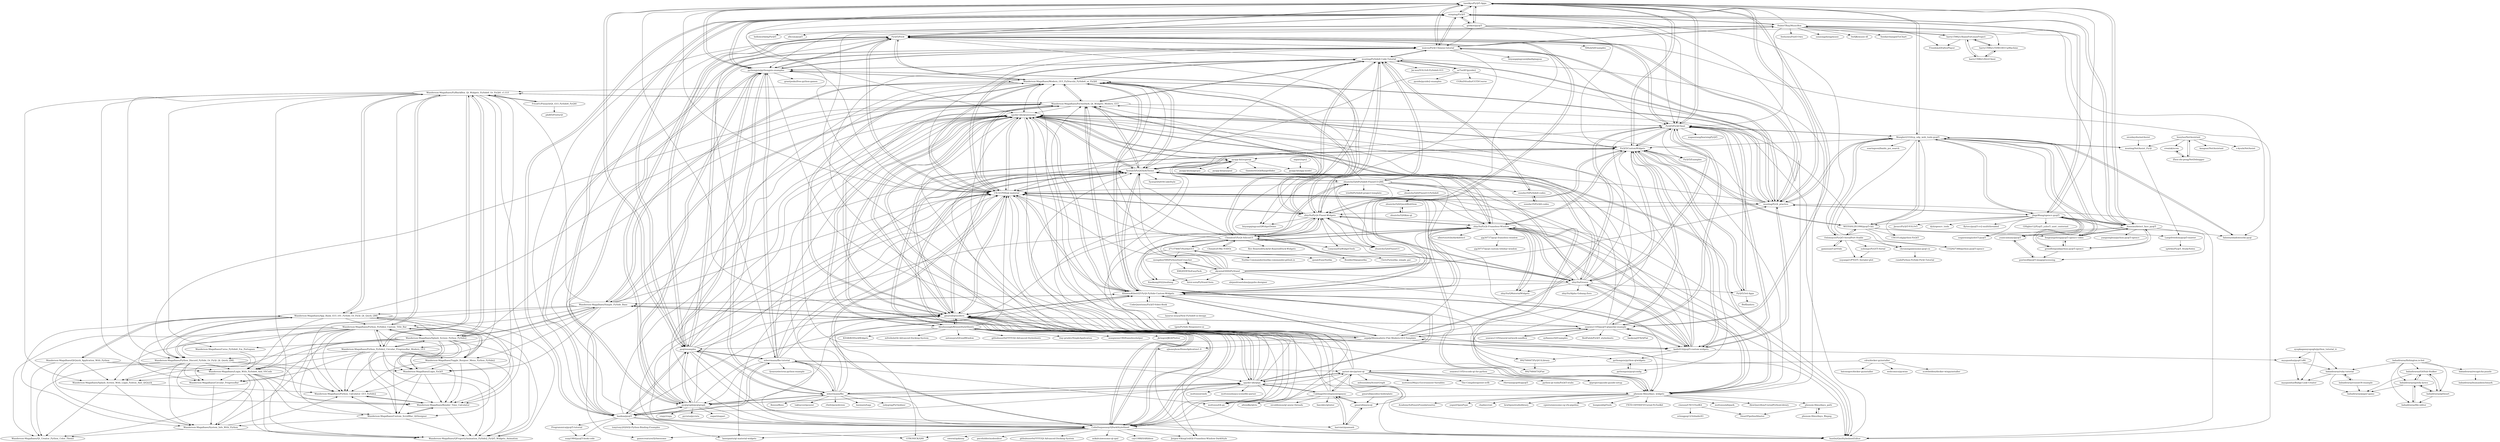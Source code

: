 digraph G {
"taseikyo/PyQt5-Apps" -> "cxinping/PyQt5"
"taseikyo/PyQt5-Apps" -> "PyQt5/PyQt"
"taseikyo/PyQt5-Apps" -> "maicss/PyQt-Chinese-tutorial"
"taseikyo/PyQt5-Apps" -> "Wangler2333/tcp_udp_web_tools-pyqt5"
"taseikyo/PyQt5-Apps" -> "PyQt5/PyQtClient"
"taseikyo/PyQt5-Apps" -> "PyQt5/CustomWidgets"
"taseikyo/PyQt5-Apps" -> "pyqt/examples"
"taseikyo/PyQt5-Apps" -> "pythonguis/pythonguis-examples"
"taseikyo/PyQt5-Apps" -> "spyder-ide/qtawesome"
"taseikyo/PyQt5-Apps" -> "UN-GCPDS/qt-material"
"taseikyo/PyQt5-Apps" -> "muziing/PyQt_practice"
"taseikyo/PyQt5-Apps" -> "geekori/pyqt5"
"taseikyo/PyQt5-Apps" -> "douxiao/detect_face_pyqt5"
"taseikyo/PyQt5-Apps" -> "gmarull/qtmodern"
"taseikyo/PyQt5-Apps" -> "seanwu1105/pyqt5-qtquick2-example"
"PyQt5/CustomWidgets" -> "PyQt5/PyQtClient"
"PyQt5/CustomWidgets" -> "kadir014/pyqt5-custom-widgets"
"PyQt5/CustomWidgets" -> "PyQt5/3rd-Apps"
"PyQt5/CustomWidgets" -> "zhiyiYo/PyQt-Frameless-Window"
"PyQt5/CustomWidgets" -> "seanwu1105/pyqt5-qtquick2-example"
"PyQt5/CustomWidgets" -> "pythonguis/pyqtconfig"
"PyQt5/CustomWidgets" -> "gmarull/qtmodern"
"PyQt5/CustomWidgets" -> "spyder-ide/qtawesome"
"PyQt5/CustomWidgets" -> "WEIYANLIN1996/pyqt5-QQ"
"PyQt5/CustomWidgets" -> "phenom-films/dayu_widgets"
"PyQt5/CustomWidgets" -> "KhamisiKibet/QT-PyQt-PySide-Custom-Widgets"
"PyQt5/CustomWidgets" -> "5yutan5/PyQtDarkTheme"
"PyQt5/CustomWidgets" -> "pyapp-kit/superqt"
"PyQt5/CustomWidgets" -> "taseikyo/PyQt5-Apps"
"PyQt5/CustomWidgets" -> "PyQt5/Examples"
"pyqtgraph/pyqtgraph" -> "vispy/vispy" ["e"=1]
"pyqtgraph/pyqtgraph" -> "PyQt5/PyQt"
"pyqtgraph/pyqtgraph" -> "spyder-ide/qtpy"
"pyqtgraph/pyqtgraph" -> "ColinDuquesnoy/QDarkStyleSheet"
"pyqtgraph/pyqtgraph" -> "pythonguis/pythonguis-examples"
"pyqtgraph/pyqtgraph" -> "UN-GCPDS/qt-material"
"pyqtgraph/pyqtgraph" -> "spyder-ide/qtawesome"
"pyqtgraph/pyqtgraph" -> "baoboa/pyqt5"
"pyqtgraph/pyqtgraph" -> "mherrmann/fbs"
"pyqtgraph/pyqtgraph" -> "pyqt/examples"
"pyqtgraph/pyqtgraph" -> "pyvista/pyvista" ["e"=1]
"pyqtgraph/pyqtgraph" -> "napari/napari" ["e"=1]
"pyqtgraph/pyqtgraph" -> "zhiyiYo/PyQt-Fluent-Widgets"
"pyqtgraph/pyqtgraph" -> "cxinping/PyQt5"
"pyqtgraph/pyqtgraph" -> "KhamisiKibet/QT-PyQt-PySide-Custom-Widgets"
"gmarull/pyside2-boilerplate" -> "gmarull/asyncqt"
"fengtangzheng/pyqt5-opencv-video" -> "douxiao/detect_face_pyqt5"
"fengtangzheng/pyqt5-opencv-video" -> "greedforgood/python-pyqt5-opencv"
"fengtangzheng/pyqt5-opencv-video" -> "Wangler2333/tcp_udp_web_tools-pyqt5"
"greedforgood/python-pyqt5-opencv" -> "JiageWang/opencv-pyqt5"
"greedforgood/python-pyqt5-opencv" -> "poetwolf/pyqt5-imageprocessing"
"greedforgood/python-pyqt5-opencv" -> "douxiao/detect_face_pyqt5"
"greedforgood/python-pyqt5-opencv" -> "fengtangzheng/pyqt5-opencv-video"
"seanwu1105/pyqt5-qtquick2-example" -> "seanwu1105/neural-network-sandbox"
"seanwu1105/pyqt5-qtquick2-example" -> "kadir014/pyqt5-custom-widgets"
"seanwu1105/pyqt5-qtquick2-example" -> "PyQt5/CustomWidgets"
"seanwu1105/pyqt5-qtquick2-example" -> "anjalp/Minimalistic-Flat-Modern-GUI-Template"
"seanwu1105/pyqt5-qtquick2-example" -> "gmarull/qtmodern"
"seanwu1105/pyqt5-qtquick2-example" -> "PyQt5/PyQtClient"
"seanwu1105/pyqt5-qtquick2-example" -> "spyder-ide/qtawesome"
"seanwu1105/pyqt5-qtquick2-example" -> "UN-GCPDS/qt-material"
"seanwu1105/pyqt5-qtquick2-example" -> "taseikyo/PyQt5-Apps"
"seanwu1105/pyqt5-qtquick2-example" -> "KhamisiKibet/QT-PyQt-PySide-Custom-Widgets"
"seanwu1105/pyqt5-qtquick2-example" -> "eyllanesc/QtExamples" ["e"=1]
"seanwu1105/pyqt5-qtquick2-example" -> "5yutan5/PyQtDarkTheme"
"seanwu1105/pyqt5-qtquick2-example" -> "RedFalsh/PyQt5_stylesheets"
"seanwu1105/pyqt5-qtquick2-example" -> "liaokongVFX/QFlat"
"seanwu1105/pyqt5-qtquick2-example" -> "892768447/QFlat"
"se7enXF/pyside2" -> "muziing/PySide6-Code-Tutorial"
"se7enXF/pyside2" -> "pyside/pyside2-examples" ["e"=1]
"se7enXF/pyside2" -> "phenom-films/dayu_widgets"
"se7enXF/pyside2" -> "UN-GCPDS/qt-material"
"se7enXF/pyside2" -> "CGRnDStudio/CGTDCourse"
"mherrmann/fbs" -> "mherrmann/fbs-tutorial"
"mherrmann/fbs" -> "pyqt/examples"
"mherrmann/fbs" -> "ColinDuquesnoy/QDarkStyleSheet"
"mherrmann/fbs" -> "pythonguis/pythonguis-examples"
"mherrmann/fbs" -> "spyder-ide/qtawesome"
"mherrmann/fbs" -> "spyder-ide/qtpy"
"mherrmann/fbs" -> "UN-GCPDS/qt-material"
"mherrmann/fbs" -> "pyqtgraph/pyqtgraph"
"mherrmann/fbs" -> "r0x0r/pywebview" ["e"=1]
"mherrmann/fbs" -> "beeware/toga" ["e"=1]
"mherrmann/fbs" -> "indygreg/PyOxidizer" ["e"=1]
"mherrmann/fbs" -> "flexxui/flexx" ["e"=1]
"mherrmann/fbs" -> "takluyver/pynsist" ["e"=1]
"mherrmann/fbs" -> "gmarull/qtmodern"
"mherrmann/fbs" -> "pytest-dev/pytest-qt"
"baoboa/pyqt5" -> "pyqtgraph/pyqtgraph"
"baoboa/pyqt5" -> "pythonguis/pythonguis-examples"
"baoboa/pyqt5" -> "pyqt/examples"
"baoboa/pyqt5" -> "ColinDuquesnoy/QDarkStyleSheet"
"baoboa/pyqt5" -> "PyQt5/PyQt"
"baoboa/pyqt5" -> "cxinping/PyQt5"
"baoboa/pyqt5" -> "spyder-ide/qtawesome"
"baoboa/pyqt5" -> "maicss/PyQt-Chinese-tutorial"
"baoboa/pyqt5" -> "tonytony2020/Qt-Python-Binding-Examples" ["e"=1]
"baoboa/pyqt5" -> "mherrmann/fbs-tutorial"
"baoboa/pyqt5" -> "suzp1984/pyqt5-book-code"
"baoboa/pyqt5" -> "Programmica/pyqt5-tutorial"
"baoboa/pyqt5" -> "gmarull/qtmodern"
"baoboa/pyqt5" -> "spyder-ide/qtpy"
"baoboa/pyqt5" -> "harvimt/quamash"
"geekori/pyqt5" -> "zlhcsm/pyqt5"
"geekori/pyqt5" -> "taseikyo/PyQt5-Apps"
"geekori/pyqt5" -> "PyQt5/CustomWidgets"
"geekori/pyqt5" -> "PyQt5/PyQtClient"
"geekori/pyqt5" -> "cxinping/PyQt5"
"geekori/pyqt5" -> "helloworldzhj/PyQt5"
"geekori/pyqt5" -> "maicss/PyQt-Chinese-tutorial"
"geekori/pyqt5" -> "douxiao/detect_face_pyqt5"
"gmarull/qtmodern" -> "5yutan5/PyQtDarkTheme"
"gmarull/qtmodern" -> "Jorgen-VikingGod/Qt-Frameless-Window-DarkStyle" ["e"=1]
"gmarull/qtmodern" -> "ColinDuquesnoy/QDarkStyleSheet"
"gmarull/qtmodern" -> "UN-GCPDS/qt-material"
"gmarull/qtmodern" -> "spyder-ide/qtawesome"
"gmarull/qtmodern" -> "Wanderson-Magalhaes/Simple_PySide_Base"
"gmarull/qtmodern" -> "PyQt5/CustomWidgets"
"gmarull/qtmodern" -> "spyder-ide/qtpy"
"gmarull/qtmodern" -> "phenom-films/dayu_widgets"
"gmarull/qtmodern" -> "KhamisiKibet/QT-PyQt-PySide-Custom-Widgets"
"gmarull/qtmodern" -> "Wanderson-Magalhaes/Modern_GUI_PyDracula_PySide6_or_PyQt6"
"gmarull/qtmodern" -> "Alexhuszagh/BreezeStyleSheets"
"gmarull/qtmodern" -> "Wanderson-Magalhaes/PyOneDark_Qt_Widgets_Modern_GUI"
"gmarull/qtmodern" -> "seanwu1105/pyqt5-qtquick2-example"
"gmarull/qtmodern" -> "kadir014/pyqt5-custom-widgets"
"seanwu1105/neural-network-sandbox" -> "seanwu1105/pyqt5-qtquick2-example"
"mherrmann/fbs-tutorial" -> "mherrmann/fbs"
"mherrmann/fbs-tutorial" -> "pyqt/examples"
"mherrmann/fbs-tutorial" -> "spyder-ide/qtawesome"
"mherrmann/fbs-tutorial" -> "pythonguis/pythonguis-examples"
"mherrmann/fbs-tutorial" -> "ColinDuquesnoy/QDarkStyleSheet"
"mherrmann/fbs-tutorial" -> "UN-GCPDS/qt-material"
"mherrmann/fbs-tutorial" -> "spyder-ide/qtpy"
"mherrmann/fbs-tutorial" -> "mottosso/Qt.py" ["e"=1]
"mherrmann/fbs-tutorial" -> "baoboa/pyqt5"
"mherrmann/fbs-tutorial" -> "gmarull/qtmodern"
"mherrmann/fbs-tutorial" -> "PyQt5/PyQt"
"mherrmann/fbs-tutorial" -> "5yutan5/PyQtDarkTheme"
"mherrmann/fbs-tutorial" -> "pytest-dev/pytest-qt"
"mherrmann/fbs-tutorial" -> "fyears/electron-python-example" ["e"=1]
"mherrmann/fbs-tutorial" -> "pyqtgraph/pyqtgraph"
"pythonguis/pythonguis-examples" -> "pyqt/examples"
"pythonguis/pythonguis-examples" -> "PyQt5/PyQt"
"pythonguis/pythonguis-examples" -> "UN-GCPDS/qt-material"
"pythonguis/pythonguis-examples" -> "maicss/PyQt-Chinese-tutorial"
"pythonguis/pythonguis-examples" -> "taseikyo/PyQt5-Apps"
"pythonguis/pythonguis-examples" -> "cxinping/PyQt5"
"pythonguis/pythonguis-examples" -> "mherrmann/fbs"
"pythonguis/pythonguis-examples" -> "zhiyiYo/PyQt-Fluent-Widgets"
"pythonguis/pythonguis-examples" -> "Wanderson-Magalhaes/Modern_GUI_PyDracula_PySide6_or_PyQt6"
"pythonguis/pythonguis-examples" -> "pyqtgraph/pyqtgraph"
"pythonguis/pythonguis-examples" -> "ColinDuquesnoy/QDarkStyleSheet"
"pythonguis/pythonguis-examples" -> "baoboa/pyqt5"
"pythonguis/pythonguis-examples" -> "muziing/PySide6-Code-Tutorial"
"pythonguis/pythonguis-examples" -> "mherrmann/fbs-tutorial"
"pythonguis/pythonguis-examples" -> "grantjenks/free-python-games" ["e"=1]
"phenom-films/dayu_widgets" -> "phenom-films/dayu_path"
"phenom-films/dayu_widgets" -> "bungnoid/glTools" ["e"=1]
"phenom-films/dayu_widgets" -> "mottosso/Qt.py" ["e"=1]
"phenom-films/dayu_widgets" -> "FXTD-ODYSSEY/Unreal-PyToolkit" ["e"=1]
"phenom-films/dayu_widgets" -> "mottosso/allzpark" ["e"=1]
"phenom-films/dayu_widgets" -> "spyder-ide/qtawesome"
"phenom-films/dayu_widgets" -> "5yutan5/PyQtDarkTheme"
"phenom-films/dayu_widgets" -> "AlexQuevillon/UnrealPythonLibrary" ["e"=1]
"phenom-films/dayu_widgets" -> "AcademySoftwareFoundation/rez" ["e"=1]
"phenom-films/dayu_widgets" -> "ynput/OpenPype" ["e"=1]
"phenom-films/dayu_widgets" -> "chadmv/cmt" ["e"=1]
"phenom-films/dayu_widgets" -> "krathjen/studiolibrary" ["e"=1]
"phenom-films/dayu_widgets" -> "UN-GCPDS/qt-material"
"phenom-films/dayu_widgets" -> "zhiyiYo/PyQt-Frameless-Window"
"phenom-films/dayu_widgets" -> "cgwire/awesome-cg-vfx-pipeline" ["e"=1]
"nicedayzhu/netAssist" -> "muziing/NetAssist_PyQt"
"harvimt/quamash" -> "gmarull/asyncqt"
"harvimt/quamash" -> "CabbageDevelopment/qasync"
"gmarull/asyncqt" -> "CabbageDevelopment/qasync"
"gmarull/asyncqt" -> "harvimt/quamash"
"creaink/ucom" -> "Zhou-zhi-peng/NetDebugger"
"seanwu1105/vscode-qt-for-python" -> "qtproject/pyside-pyside-setup"
"PyQt5/PyQtClient" -> "PyQt5/CustomWidgets"
"PyQt5/PyQtClient" -> "PyQt5/3rd-Apps"
"PyQt5/PyQtClient" -> "taseikyo/PyQt5-Apps"
"PyQt5/PyQtClient" -> "Wangler2333/tcp_udp_web_tools-pyqt5"
"PyQt5/PyQtClient" -> "spyder-ide/qtawesome"
"PyQt5/PyQtClient" -> "PyQt5/Examples"
"PyQt5/PyQtClient" -> "PyQt5/PyQt"
"PyQt5/PyQtClient" -> "WEIYANLIN1996/pyqt5-QQ"
"PyQt5/PyQtClient" -> "kadir014/pyqt5-custom-widgets"
"PyQt5/PyQtClient" -> "zhiyiYo/Groove"
"PyQt5/PyQtClient" -> "seanwu1105/pyqt5-qtquick2-example"
"PyQt5/PyQtClient" -> "5yutan5/PyQtDarkTheme"
"PyQt5/PyQtClient" -> "xugaoxiang/learningPyQt5"
"PyQt5/PyQtClient" -> "892768447/PyQtUiLibrary"
"PyQt5/PyQtClient" -> "anjalp/Minimalistic-Flat-Modern-GUI-Template"
"Oslomayor/PyQt5-SerialPort-Stable" -> "gamesun/UartVide"
"Oslomayor/PyQt5-SerialPort-Stable" -> "xuhongv/PyQT5-Serial"
"Oslomayor/PyQt5-SerialPort-Stable" -> "Wangler2333/tcp_udp_web_tools-pyqt5"
"Oslomayor/PyQt5-SerialPort-Stable" -> "xuyang21/PYQT5_Serialer-plot"
"Oslomayor/PyQt5-SerialPort-Stable" -> "WEIYANLIN1996/pyqt5-QQ"
"Oslomayor/PyQt5-SerialPort-Stable" -> "chroming/awesome-pyqt-cn"
"Oslomayor/PyQt5-SerialPort-Stable" -> "1332927388/python-pyqt5-opencv"
"WEIYANLIN1996/pyqt5-QQ" -> "Wangler2333/tcp_udp_web_tools-pyqt5"
"WEIYANLIN1996/pyqt5-QQ" -> "156101zhj/python-PyQt5"
"WEIYANLIN1996/pyqt5-QQ" -> "fengtangzheng/pyqt5-opencv-video"
"WEIYANLIN1996/pyqt5-QQ" -> "PyQt5/CustomWidgets"
"WEIYANLIN1996/pyqt5-QQ" -> "Oslomayor/PyQt5-SerialPort-Stable"
"WEIYANLIN1996/pyqt5-QQ" -> "1332927388/python-pyqt5-opencv"
"WEIYANLIN1996/pyqt5-QQ" -> "Largefreedom/pyqt5-master"
"pythonguis/pyqtconfig" -> "pythonguis/python-qtwidgets"
"pythonguis/python-qtwidgets" -> "pythonguis/pyqtconfig"
"chroming/awesome-pyqt-cn" -> "cundi/Python-PySide-PyQt-Tutorial"
"Wangler2333/tcp_udp_web_tools-pyqt5" -> "WEIYANLIN1996/pyqt5-QQ"
"Wangler2333/tcp_udp_web_tools-pyqt5" -> "muziing/NetAssist_PyQt"
"Wangler2333/tcp_udp_web_tools-pyqt5" -> "taseikyo/PyQt5-Apps"
"Wangler2333/tcp_udp_web_tools-pyqt5" -> "Oslomayor/PyQt5-SerialPort-Stable"
"Wangler2333/tcp_udp_web_tools-pyqt5" -> "PyQt5/PyQtClient"
"Wangler2333/tcp_udp_web_tools-pyqt5" -> "fengtangzheng/pyqt5-opencv-video"
"Wangler2333/tcp_udp_web_tools-pyqt5" -> "douxiao/detect_face_pyqt5"
"Wangler2333/tcp_udp_web_tools-pyqt5" -> "falseen/shadowsocks-pyqt"
"Wangler2333/tcp_udp_web_tools-pyqt5" -> "JiageWang/opencv-pyqt5"
"Wangler2333/tcp_udp_web_tools-pyqt5" -> "muziing/PyQt_practice"
"Wangler2333/tcp_udp_web_tools-pyqt5" -> "soaringsoul/baidu_poi_search" ["e"=1]
"Wangler2333/tcp_udp_web_tools-pyqt5" -> "PyQt5/CustomWidgets"
"Wangler2333/tcp_udp_web_tools-pyqt5" -> "chroming/awesome-pyqt-cn"
"Wangler2333/tcp_udp_web_tools-pyqt5" -> "yuancaimaiyi/pyqt5"
"Wangler2333/tcp_udp_web_tools-pyqt5" -> "156101zhj/python-PyQt5"
"douxiao/detect_face_pyqt5" -> "fengtangzheng/pyqt5-opencv-video"
"douxiao/detect_face_pyqt5" -> "greedforgood/python-pyqt5-opencv"
"douxiao/detect_face_pyqt5" -> "yangninghua/python-pyqt5-opencv"
"douxiao/detect_face_pyqt5" -> "Wangler2333/tcp_udp_web_tools-pyqt5"
"douxiao/detect_face_pyqt5" -> "JiageWang/opencv-pyqt5"
"douxiao/detect_face_pyqt5" -> "yuancaimaiyi/pyqt5"
"douxiao/detect_face_pyqt5" -> "taseikyo/PyQt5-Apps"
"douxiao/detect_face_pyqt5" -> "xugaoxiang/yolov5-pyqt5" ["e"=1]
"douxiao/detect_face_pyqt5" -> "falseen/shadowsocks-pyqt"
"douxiao/detect_face_pyqt5" -> "cxinping/PyQt5"
"poetwolf/pyqt5-imageprocessing" -> "yuancaimaiyi/pyqt5"
"PyQt5/3rd-Apps" -> "PyQt5/CustomWidgets"
"PyQt5/3rd-Apps" -> "PyQt5/PyQtClient"
"PyQt5/3rd-Apps" -> "ffwff/aidoru"
"gamesun/UartVide" -> "Oslomayor/PyQt5-SerialPort-Stable"
"phenom-films/dayu_path" -> "phenom-films/dayu_ffmpeg"
"phenom-films/dayu_path" -> "SmartPipeline/blaster"
"phenom-films/dayu_ffmpeg" -> "phenom-films/dayu_path"
"yuancaimaiyi/pyqt5" -> "poetwolf/pyqt5-imageprocessing"
"JiageWang/opencv-pyqt5" -> "greedforgood/python-pyqt5-opencv"
"JiageWang/opencv-pyqt5" -> "poetwolf/pyqt5-imageprocessing"
"JiageWang/opencv-pyqt5" -> "xugaoxiang/yolov5-pyqt5" ["e"=1]
"JiageWang/opencv-pyqt5" -> "fengtangzheng/pyqt5-opencv-video"
"JiageWang/opencv-pyqt5" -> "douxiao/detect_face_pyqt5"
"JiageWang/opencv-pyqt5" -> "Wangler2333/tcp_udp_web_tools-pyqt5"
"JiageWang/opencv-pyqt5" -> "yuancaimaiyi/pyqt5"
"JiageWang/opencv-pyqt5" -> "flytocc/pyqt5-cv2-multithreaded" ["e"=1]
"JiageWang/opencv-pyqt5" -> "muziing/PyQt_practice"
"JiageWang/opencv-pyqt5" -> "WEIYANLIN1996/pyqt5-QQ"
"JiageWang/opencv-pyqt5" -> "GHigher12/Pyqt5_yolov5_unet_centernet" ["e"=1]
"JiageWang/opencv-pyqt5" -> "cxinping/PyQt5"
"JiageWang/opencv-pyqt5" -> "Javacr/PyQt5-YOLOv5" ["e"=1]
"JiageWang/opencv-pyqt5" -> "taseikyo/PyQt5-Apps"
"JiageWang/opencv-pyqt5" -> "dyh/opencv_tools"
"UN-GCPDS/qt-material" -> "Wanderson-Magalhaes/Modern_GUI_PyDracula_PySide6_or_PyQt6"
"UN-GCPDS/qt-material" -> "ColinDuquesnoy/QDarkStyleSheet"
"UN-GCPDS/qt-material" -> "5yutan5/PyQtDarkTheme"
"UN-GCPDS/qt-material" -> "zhiyiYo/PyQt-Fluent-Widgets"
"UN-GCPDS/qt-material" -> "spyder-ide/qtawesome"
"UN-GCPDS/qt-material" -> "hustlei/QssStylesheetEditor" ["e"=1]
"UN-GCPDS/qt-material" -> "laserpants/qt-material-widgets" ["e"=1]
"UN-GCPDS/qt-material" -> "Wanderson-Magalhaes/PyOneDark_Qt_Widgets_Modern_GUI"
"UN-GCPDS/qt-material" -> "muziing/PySide6-Code-Tutorial"
"UN-GCPDS/qt-material" -> "GTRONICK/QSS" ["e"=1]
"UN-GCPDS/qt-material" -> "gmarull/qtmodern"
"UN-GCPDS/qt-material" -> "KhamisiKibet/QT-PyQt-PySide-Custom-Widgets"
"UN-GCPDS/qt-material" -> "PyQt5/PyQt"
"UN-GCPDS/qt-material" -> "muziing/PyQt_practice"
"UN-GCPDS/qt-material" -> "phenom-films/dayu_widgets"
"anjalp/Minimalistic-Flat-Modern-GUI-Template" -> "Wanderson-Magalhaes/Simple_PySide_Base"
"anjalp/Minimalistic-Flat-Modern-GUI-Template" -> "KhamisiKibet/QT-PyQt-PySide-Custom-Widgets"
"anjalp/Minimalistic-Flat-Modern-GUI-Template" -> "seanwu1105/pyqt5-qtquick2-example"
"anjalp/Minimalistic-Flat-Modern-GUI-Template" -> "5yutan5/PyQtDarkTheme"
"anjalp/Minimalistic-Flat-Modern-GUI-Template" -> "kadir014/pyqt5-custom-widgets"
"anjalp/Minimalistic-Flat-Modern-GUI-Template" -> "pythonguis/python-qtwidgets"
"anjalp/Minimalistic-Flat-Modern-GUI-Template" -> "PyQt5/PyQtClient"
"anjalp/Minimalistic-Flat-Modern-GUI-Template" -> "spyder-ide/qtawesome"
"anjalp/Minimalistic-Flat-Modern-GUI-Template" -> "PyQt5/CustomWidgets"
"anjalp/Minimalistic-Flat-Modern-GUI-Template" -> "UN-GCPDS/qt-material"
"anjalp/Minimalistic-Flat-Modern-GUI-Template" -> "gmarull/qtmodern"
"anjalp/Minimalistic-Flat-Modern-GUI-Template" -> "Wanderson-Magalhaes/Modern_GUI_PyDracula_PySide6_or_PyQt6"
"anjalp/Minimalistic-Flat-Modern-GUI-Template" -> "xjhowxjhow/HomeAplication1.0"
"anjalp/Minimalistic-Flat-Modern-GUI-Template" -> "Wanderson-Magalhaes/PyOneDark_Qt_Widgets_Modern_GUI"
"anjalp/Minimalistic-Flat-Modern-GUI-Template" -> "pyqt/examples"
"CabbageDevelopment/qasync" -> "gmarull/asyncqt"
"CabbageDevelopment/qasync" -> "harvimt/quamash"
"CabbageDevelopment/qasync" -> "pytest-dev/pytest-qt"
"CabbageDevelopment/qasync" -> "pyapp-kit/superqt"
"CabbageDevelopment/qasync" -> "spyder-ide/qtpy"
"CabbageDevelopment/qasync" -> "fancidev/qtinter"
"CabbageDevelopment/qasync" -> "spyder-ide/qtawesome"
"CabbageDevelopment/qasync" -> "altendky/qtrio"
"CabbageDevelopment/qasync" -> "nicoddemus/qt-async-threads"
"muziing/PyQt_practice" -> "muziing/PySide6-Code-Tutorial"
"muziing/PyQt_practice" -> "UN-GCPDS/qt-material"
"muziing/PyQt_practice" -> "PyQt5/PyQt"
"muziing/PyQt_practice" -> "PyQt5/CustomWidgets"
"muziing/PyQt_practice" -> "Wanderson-Magalhaes/Modern_GUI_PyDracula_PySide6_or_PyQt6"
"muziing/PyQt_practice" -> "kadir014/pyqt5-custom-widgets"
"muziing/PyQt_practice" -> "taseikyo/PyQt5-Apps"
"muziing/PyQt_practice" -> "Wangler2333/tcp_udp_web_tools-pyqt5"
"muziing/PyQt_practice" -> "JiageWang/opencv-pyqt5"
"muziing/PyQt_practice" -> "maicss/PyQt-Chinese-tutorial"
"muziing/PyQt_practice" -> "5yutan5/PyQtDarkTheme"
"muziing/PyQt_practice" -> "zhiyiYo/PyQt-Fluent-Widgets"
"muziing/PyQt_practice" -> "spyder-ide/qtawesome"
"muziing/PyQt_practice" -> "hustlei/QssStylesheetEditor" ["e"=1]
"muziing/PyQt_practice" -> "PyQt5/PyQtClient"
"Wanderson-Magalhaes/Python_PySide2_Custom_Title_Bar" -> "Wanderson-Magalhaes/Splash_Screen_Python_PySide2"
"Wanderson-Magalhaes/Python_PySide2_Custom_Title_Bar" -> "Wanderson-Magalhaes/Login_PyQt5"
"Wanderson-Magalhaes/Python_PySide2_Custom_Title_Bar" -> "Wanderson-Magalhaes/Python_Calculator_GUI_PySide2"
"Wanderson-Magalhaes/Python_PySide2_Custom_Title_Bar" -> "Wanderson-Magalhaes/QPropertyAnimation_PySide2_PyQt5_Widgets_Animation"
"Wanderson-Magalhaes/Python_PySide2_Custom_Title_Bar" -> "Wanderson-Magalhaes/Render_Time_Calculator"
"Wanderson-Magalhaes/Python_PySide2_Custom_Title_Bar" -> "Wanderson-Magalhaes/Python_PySide2_Circular_ProgressBar_Modern_GUI"
"Wanderson-Magalhaes/Python_PySide2_Custom_Title_Bar" -> "Wanderson-Magalhaes/Toggle_Burguer_Menu_Python_PySide2"
"Wanderson-Magalhaes/Python_PySide2_Custom_Title_Bar" -> "Wanderson-Magalhaes/Login_With_PySide6_And_VSCode"
"Wanderson-Magalhaes/Python_PySide2_Custom_Title_Bar" -> "Wanderson-Magalhaes/Splash_Screen_With_Login_Pyhton_And_QtQuick"
"Wanderson-Magalhaes/Python_PySide2_Custom_Title_Bar" -> "Wanderson-Magalhaes/Custom_ScrollBar_QtDesigner"
"Wanderson-Magalhaes/Python_PySide2_Custom_Title_Bar" -> "Wanderson-Magalhaes/PyBlackBox_Qt_Widgets_PySide6_Or_PyQt6_v1.0.0"
"Wanderson-Magalhaes/Python_PySide2_Custom_Title_Bar" -> "Wanderson-Magalhaes/Python_Discord_PySide_Or_PyQt_Qt_Quick_QML"
"Wanderson-Magalhaes/Python_PySide2_Custom_Title_Bar" -> "Wanderson-Magalhaes/Circular_ProgressBar"
"Wanderson-Magalhaes/Python_PySide2_Custom_Title_Bar" -> "Wanderson-Magalhaes/System_Info_With_Python"
"Wanderson-Magalhaes/Python_PySide2_Custom_Title_Bar" -> "Wanderson-Magalhaes/Qt_Creator_Python_Color_Theme"
"Wanderson-Magalhaes/Simple_PySide_Base" -> "Wanderson-Magalhaes/Splash_Screen_Python_PySide2"
"Wanderson-Magalhaes/Simple_PySide_Base" -> "Wanderson-Magalhaes/PyOneDark_Qt_Widgets_Modern_GUI"
"Wanderson-Magalhaes/Simple_PySide_Base" -> "Wanderson-Magalhaes/Modern_GUI_PyDracula_PySide6_or_PyQt6"
"Wanderson-Magalhaes/Simple_PySide_Base" -> "Wanderson-Magalhaes/Python_PySide2_Custom_Title_Bar"
"Wanderson-Magalhaes/Simple_PySide_Base" -> "gmarull/qtmodern"
"Wanderson-Magalhaes/Simple_PySide_Base" -> "UN-GCPDS/qt-material"
"Wanderson-Magalhaes/Simple_PySide_Base" -> "anjalp/Minimalistic-Flat-Modern-GUI-Template"
"Wanderson-Magalhaes/Simple_PySide_Base" -> "Wanderson-Magalhaes/Python_PySide2_Circular_ProgressBar_Modern_GUI"
"Wanderson-Magalhaes/Simple_PySide_Base" -> "Wanderson-Magalhaes/PyBlackBox_Qt_Widgets_PySide6_Or_PyQt6_v1.0.0"
"Wanderson-Magalhaes/Simple_PySide_Base" -> "Wanderson-Magalhaes/App_Bank_GUI_v01_PySide_Or_PyQt_Qt_Quick_QML"
"Wanderson-Magalhaes/Simple_PySide_Base" -> "Wanderson-Magalhaes/Toggle_Burguer_Menu_Python_PySide2"
"Wanderson-Magalhaes/Simple_PySide_Base" -> "KhamisiKibet/QT-PyQt-PySide-Custom-Widgets"
"Wanderson-Magalhaes/Simple_PySide_Base" -> "Wanderson-Magalhaes/Python_Discord_PySide_Or_PyQt_Qt_Quick_QML"
"Wanderson-Magalhaes/Simple_PySide_Base" -> "5yutan5/PyQtDarkTheme"
"Wanderson-Magalhaes/Simple_PySide_Base" -> "Wanderson-Magalhaes/Login_PyQt5"
"Wanderson-Magalhaes/Splash_Screen_Python_PySide2" -> "Wanderson-Magalhaes/Python_PySide2_Custom_Title_Bar"
"Wanderson-Magalhaes/Splash_Screen_Python_PySide2" -> "Wanderson-Magalhaes/Python_PySide2_Circular_ProgressBar_Modern_GUI"
"Wanderson-Magalhaes/Splash_Screen_Python_PySide2" -> "Wanderson-Magalhaes/Toggle_Burguer_Menu_Python_PySide2"
"Wanderson-Magalhaes/Splash_Screen_Python_PySide2" -> "Wanderson-Magalhaes/PyBlackBox_Qt_Widgets_PySide6_Or_PyQt6_v1.0.0"
"Wanderson-Magalhaes/Splash_Screen_Python_PySide2" -> "Wanderson-Magalhaes/Login_PyQt5"
"Wanderson-Magalhaes/Splash_Screen_Python_PySide2" -> "Wanderson-Magalhaes/Render_Time_Calculator"
"Wanderson-Magalhaes/Splash_Screen_Python_PySide2" -> "Wanderson-Magalhaes/Python_Calculator_GUI_PySide2"
"Wanderson-Magalhaes/Splash_Screen_Python_PySide2" -> "Wanderson-Magalhaes/QPropertyAnimation_PySide2_PyQt5_Widgets_Animation"
"Wanderson-Magalhaes/Splash_Screen_Python_PySide2" -> "Wanderson-Magalhaes/Simple_PySide_Base"
"Wanderson-Magalhaes/Splash_Screen_Python_PySide2" -> "Wanderson-Magalhaes/Circular_ProgressBar"
"Wanderson-Magalhaes/Splash_Screen_Python_PySide2" -> "Wanderson-Magalhaes/Login_With_PySide6_And_VSCode"
"Wanderson-Magalhaes/Splash_Screen_Python_PySide2" -> "Wanderson-Magalhaes/App_Bank_GUI_v01_PySide_Or_PyQt_Qt_Quick_QML"
"Wanderson-Magalhaes/Splash_Screen_Python_PySide2" -> "Wanderson-Magalhaes/Splash_Screen_With_Login_Pyhton_And_QtQuick"
"Wanderson-Magalhaes/Splash_Screen_Python_PySide2" -> "Wanderson-Magalhaes/Custom_ScrollBar_QtDesigner"
"Wanderson-Magalhaes/Splash_Screen_Python_PySide2" -> "Wanderson-Magalhaes/Curso_PySide6_Em_Portugues"
"Wanderson-Magalhaes/Login_PyQt5" -> "Wanderson-Magalhaes/Python_Calculator_GUI_PySide2"
"Wanderson-Magalhaes/Login_PyQt5" -> "Wanderson-Magalhaes/Render_Time_Calculator"
"Wanderson-Magalhaes/Login_PyQt5" -> "Wanderson-Magalhaes/QPropertyAnimation_PySide2_PyQt5_Widgets_Animation"
"Wanderson-Magalhaes/Login_PyQt5" -> "Wanderson-Magalhaes/Custom_ScrollBar_QtDesigner"
"zhiyiYo/Groove" -> "zhiyiYo/PyQt-Frameless-Window"
"zhiyiYo/Groove" -> "zhiyiYo/PyQt-Fluent-Widgets"
"zhiyiYo/Groove" -> "5yutan5/PyQtDarkTheme"
"zhiyiYo/Groove" -> "UN-GCPDS/qt-material"
"zhiyiYo/Groove" -> "zhiyiYo/Alpha-Gobang-Zero" ["e"=1]
"zhiyiYo/Groove" -> "spyder-ide/qtawesome"
"zhiyiYo/Groove" -> "PyQt5/3rd-Apps"
"zhiyiYo/Groove" -> "PyQt5/PyQtClient"
"zhiyiYo/Groove" -> "PyQt5/CustomWidgets"
"zhiyiYo/Groove" -> "zhiyiYo/QMaterialWidgets"
"zhiyiYo/Groove" -> "KhamisiKibet/QT-PyQt-PySide-Custom-Widgets"
"zhiyiYo/Groove" -> "ChinaIceF/PyQt-SiliconUI"
"zhiyiYo/Groove" -> "Wanderson-Magalhaes/PyOneDark_Qt_Widgets_Modern_GUI"
"zhiyiYo/Groove" -> "hustlei/QssStylesheetEditor" ["e"=1]
"zhiyiYo/Groove" -> "kadir014/pyqt5-custom-widgets"
"Largefreedom/pyqt5-master" -> "sp4rkw/Pyqt5_StudyNotes"
"harry159821/XiamiForLinuxProject" -> "harry159821/TDM1001UpMachine"
"harry159821/XiamiForLinuxProject" -> "harry159821/DrrrClient"
"harry159821/XiamiForLinuxProject" -> "FreedomZZQ/IcePlayer" ["e"=1]
"harry159821/XiamiForLinuxProject" -> "HuberTRoy/MusicBox"
"Wanderson-Magalhaes/Render_Time_Calculator" -> "Wanderson-Magalhaes/Python_Calculator_GUI_PySide2"
"Wanderson-Magalhaes/Render_Time_Calculator" -> "Wanderson-Magalhaes/QPropertyAnimation_PySide2_PyQt5_Widgets_Animation"
"Wanderson-Magalhaes/Render_Time_Calculator" -> "Wanderson-Magalhaes/Custom_ScrollBar_QtDesigner"
"Wanderson-Magalhaes/Python_PySide2_Circular_ProgressBar_Modern_GUI" -> "Wanderson-Magalhaes/Splash_Screen_Python_PySide2"
"Wanderson-Magalhaes/Python_PySide2_Circular_ProgressBar_Modern_GUI" -> "Wanderson-Magalhaes/Python_PySide2_Custom_Title_Bar"
"Wanderson-Magalhaes/Python_PySide2_Circular_ProgressBar_Modern_GUI" -> "Wanderson-Magalhaes/Python_Calculator_GUI_PySide2"
"Wanderson-Magalhaes/Python_PySide2_Circular_ProgressBar_Modern_GUI" -> "Wanderson-Magalhaes/Login_PyQt5"
"Wanderson-Magalhaes/Python_PySide2_Circular_ProgressBar_Modern_GUI" -> "Wanderson-Magalhaes/Render_Time_Calculator"
"Wanderson-Magalhaes/Python_PySide2_Circular_ProgressBar_Modern_GUI" -> "Wanderson-Magalhaes/Toggle_Burguer_Menu_Python_PySide2"
"Wanderson-Magalhaes/Python_PySide2_Circular_ProgressBar_Modern_GUI" -> "Wanderson-Magalhaes/QPropertyAnimation_PySide2_PyQt5_Widgets_Animation"
"Wanderson-Magalhaes/Python_PySide2_Circular_ProgressBar_Modern_GUI" -> "Wanderson-Magalhaes/PyBlackBox_Qt_Widgets_PySide6_Or_PyQt6_v1.0.0"
"Wanderson-Magalhaes/Python_PySide2_Circular_ProgressBar_Modern_GUI" -> "Wanderson-Magalhaes/Custom_ScrollBar_QtDesigner"
"Wanderson-Magalhaes/Python_PySide2_Circular_ProgressBar_Modern_GUI" -> "Wanderson-Magalhaes/Circular_ProgressBar"
"Wanderson-Magalhaes/Python_PySide2_Circular_ProgressBar_Modern_GUI" -> "Wanderson-Magalhaes/Login_With_PySide6_And_VSCode"
"Wanderson-Magalhaes/Python_PySide2_Circular_ProgressBar_Modern_GUI" -> "Wanderson-Magalhaes/Python_Discord_PySide_Or_PyQt_Qt_Quick_QML"
"Wanderson-Magalhaes/Python_Calculator_GUI_PySide2" -> "Wanderson-Magalhaes/Render_Time_Calculator"
"Wanderson-Magalhaes/Toggle_Burguer_Menu_Python_PySide2" -> "Wanderson-Magalhaes/Python_Calculator_GUI_PySide2"
"Wanderson-Magalhaes/Toggle_Burguer_Menu_Python_PySide2" -> "Wanderson-Magalhaes/QPropertyAnimation_PySide2_PyQt5_Widgets_Animation"
"Wanderson-Magalhaes/Toggle_Burguer_Menu_Python_PySide2" -> "Wanderson-Magalhaes/Render_Time_Calculator"
"Wanderson-Magalhaes/Toggle_Burguer_Menu_Python_PySide2" -> "Wanderson-Magalhaes/Login_PyQt5"
"Wanderson-Magalhaes/Toggle_Burguer_Menu_Python_PySide2" -> "Wanderson-Magalhaes/Custom_ScrollBar_QtDesigner"
"Wanderson-Magalhaes/Toggle_Burguer_Menu_Python_PySide2" -> "Wanderson-Magalhaes/Python_PySide2_Custom_Title_Bar"
"Wanderson-Magalhaes/Modern_GUI_PyDracula_PySide6_or_PyQt6" -> "Wanderson-Magalhaes/PyOneDark_Qt_Widgets_Modern_GUI"
"Wanderson-Magalhaes/Modern_GUI_PyDracula_PySide6_or_PyQt6" -> "UN-GCPDS/qt-material"
"Wanderson-Magalhaes/Modern_GUI_PyDracula_PySide6_or_PyQt6" -> "zhiyiYo/PyQt-Fluent-Widgets"
"Wanderson-Magalhaes/Modern_GUI_PyDracula_PySide6_or_PyQt6" -> "muziing/PySide6-Code-Tutorial"
"Wanderson-Magalhaes/Modern_GUI_PyDracula_PySide6_or_PyQt6" -> "Wanderson-Magalhaes/Simple_PySide_Base"
"Wanderson-Magalhaes/Modern_GUI_PyDracula_PySide6_or_PyQt6" -> "KhamisiKibet/QT-PyQt-PySide-Custom-Widgets"
"Wanderson-Magalhaes/Modern_GUI_PyDracula_PySide6_or_PyQt6" -> "5yutan5/PyQtDarkTheme"
"Wanderson-Magalhaes/Modern_GUI_PyDracula_PySide6_or_PyQt6" -> "PyQt5/PyQt"
"Wanderson-Magalhaes/Modern_GUI_PyDracula_PySide6_or_PyQt6" -> "ColinDuquesnoy/QDarkStyleSheet"
"Wanderson-Magalhaes/Modern_GUI_PyDracula_PySide6_or_PyQt6" -> "gmarull/qtmodern"
"Wanderson-Magalhaes/Modern_GUI_PyDracula_PySide6_or_PyQt6" -> "Wanderson-Magalhaes/PyBlackBox_Qt_Widgets_PySide6_Or_PyQt6_v1.0.0"
"Wanderson-Magalhaes/Modern_GUI_PyDracula_PySide6_or_PyQt6" -> "muziing/PyQt_practice"
"Wanderson-Magalhaes/Modern_GUI_PyDracula_PySide6_or_PyQt6" -> "spyder-ide/qtawesome"
"Wanderson-Magalhaes/Modern_GUI_PyDracula_PySide6_or_PyQt6" -> "zhuzichu520/FluentUI" ["e"=1]
"Wanderson-Magalhaes/Modern_GUI_PyDracula_PySide6_or_PyQt6" -> "pythonguis/pythonguis-examples"
"zhiyiYo/PyQt-Fluent-Widgets" -> "zhuzichu520/FluentUI" ["e"=1]
"zhiyiYo/PyQt-Fluent-Widgets" -> "UN-GCPDS/qt-material"
"zhiyiYo/PyQt-Fluent-Widgets" -> "Wanderson-Magalhaes/Modern_GUI_PyDracula_PySide6_or_PyQt6"
"zhiyiYo/PyQt-Fluent-Widgets" -> "PyQt5/PyQt"
"zhiyiYo/PyQt-Fluent-Widgets" -> "zhiyiYo/PyQt-Frameless-Window"
"zhiyiYo/PyQt-Fluent-Widgets" -> "ChinaIceF/PyQt-SiliconUI"
"zhiyiYo/PyQt-Fluent-Widgets" -> "muziing/PySide6-Code-Tutorial"
"zhiyiYo/PyQt-Fluent-Widgets" -> "zhiyiYo/Groove"
"zhiyiYo/PyQt-Fluent-Widgets" -> "laserpants/qt-material-widgets" ["e"=1]
"zhiyiYo/PyQt-Fluent-Widgets" -> "Liniyous/ElaWidgetTools" ["e"=1]
"zhiyiYo/PyQt-Fluent-Widgets" -> "Wanderson-Magalhaes/PyOneDark_Qt_Widgets_Modern_GUI"
"zhiyiYo/PyQt-Fluent-Widgets" -> "feiyangqingyun/QWidgetDemo" ["e"=1]
"zhiyiYo/PyQt-Fluent-Widgets" -> "hustlei/QssStylesheetEditor" ["e"=1]
"zhiyiYo/PyQt-Fluent-Widgets" -> "ColinDuquesnoy/QDarkStyleSheet"
"zhiyiYo/PyQt-Fluent-Widgets" -> "pythonguis/pythonguis-examples"
"spyder-ide/qtpy" -> "mottosso/Qt.py" ["e"=1]
"spyder-ide/qtpy" -> "spyder-ide/qtawesome"
"spyder-ide/qtpy" -> "pytest-dev/pytest-qt"
"spyder-ide/qtpy" -> "gmarull/qtmodern"
"spyder-ide/qtpy" -> "pyapp-kit/superqt"
"spyder-ide/qtpy" -> "5yutan5/PyQtDarkTheme"
"spyder-ide/qtpy" -> "pyqtgraph/pyqtgraph"
"spyder-ide/qtpy" -> "mottosso/cmdx" ["e"=1]
"spyder-ide/qtpy" -> "ColinDuquesnoy/QDarkStyleSheet"
"spyder-ide/qtpy" -> "UN-GCPDS/qt-material"
"spyder-ide/qtpy" -> "phenom-films/dayu_widgets"
"spyder-ide/qtpy" -> "zhiyiYo/PyQt-Frameless-Window"
"spyder-ide/qtpy" -> "CabbageDevelopment/qasync"
"spyder-ide/qtpy" -> "mherrmann/fbs"
"spyder-ide/qtpy" -> "mottosso/maya-scenefile-parser" ["e"=1]
"Wanderson-Magalhaes/App_Bank_GUI_v01_PySide_Or_PyQt_Qt_Quick_QML" -> "Wanderson-Magalhaes/Python_Discord_PySide_Or_PyQt_Qt_Quick_QML"
"Wanderson-Magalhaes/App_Bank_GUI_v01_PySide_Or_PyQt_Qt_Quick_QML" -> "Wanderson-Magalhaes/PyBlackBox_Qt_Widgets_PySide6_Or_PyQt6_v1.0.0"
"Wanderson-Magalhaes/App_Bank_GUI_v01_PySide_Or_PyQt_Qt_Quick_QML" -> "Wanderson-Magalhaes/Circular_ProgressBar"
"Wanderson-Magalhaes/App_Bank_GUI_v01_PySide_Or_PyQt_Qt_Quick_QML" -> "Wanderson-Magalhaes/System_Info_With_Python"
"Wanderson-Magalhaes/App_Bank_GUI_v01_PySide_Or_PyQt_Qt_Quick_QML" -> "Wanderson-Magalhaes/QPropertyAnimation_PySide2_PyQt5_Widgets_Animation"
"Wanderson-Magalhaes/App_Bank_GUI_v01_PySide_Or_PyQt_Qt_Quick_QML" -> "Wanderson-Magalhaes/QtQuick_Application_With_Python"
"Wanderson-Magalhaes/App_Bank_GUI_v01_PySide_Or_PyQt_Qt_Quick_QML" -> "Wanderson-Magalhaes/Login_With_PySide6_And_VSCode"
"Wanderson-Magalhaes/App_Bank_GUI_v01_PySide_Or_PyQt_Qt_Quick_QML" -> "Wanderson-Magalhaes/Python_PySide2_Custom_Title_Bar"
"Wanderson-Magalhaes/App_Bank_GUI_v01_PySide_Or_PyQt_Qt_Quick_QML" -> "Wanderson-Magalhaes/Render_Time_Calculator"
"Wanderson-Magalhaes/App_Bank_GUI_v01_PySide_Or_PyQt_Qt_Quick_QML" -> "Wanderson-Magalhaes/Login_PyQt5"
"zhiyiYo/PyQt-Frameless-Window" -> "zhiyiYo/Groove"
"zhiyiYo/PyQt-Frameless-Window" -> "zhiyiYo/QMaterialWidgets"
"zhiyiYo/PyQt-Frameless-Window" -> "PyQt5/CustomWidgets"
"zhiyiYo/PyQt-Frameless-Window" -> "5yutan5/PyQtDarkTheme"
"zhiyiYo/PyQt-Frameless-Window" -> "zhiyiYo/PyQt-Fluent-Widgets"
"zhiyiYo/PyQt-Frameless-Window" -> "phenom-films/dayu_widgets"
"zhiyiYo/PyQt-Frameless-Window" -> "spyder-ide/qtawesome"
"zhiyiYo/PyQt-Frameless-Window" -> "UN-GCPDS/qt-material"
"zhiyiYo/PyQt-Frameless-Window" -> "kadir014/pyqt5-custom-widgets"
"zhiyiYo/PyQt-Frameless-Window" -> "ChinaIceF/PyQt-SiliconUI"
"zhiyiYo/PyQt-Frameless-Window" -> "hustlei/QssStylesheetEditor" ["e"=1]
"zhiyiYo/PyQt-Frameless-Window" -> "yjg30737/pyqt-frameless-window"
"zhiyiYo/PyQt-Frameless-Window" -> "KhamisiKibet/QT-PyQt-PySide-Custom-Widgets"
"zhiyiYo/PyQt-Frameless-Window" -> "albertosottile/darkdetect" ["e"=1]
"zhiyiYo/PyQt-Frameless-Window" -> "spyder-ide/qtpy"
"KhamisiKibet/QT-PyQt-PySide-Custom-Widgets" -> "5yutan5/PyQtDarkTheme"
"KhamisiKibet/QT-PyQt-PySide-Custom-Widgets" -> "UN-GCPDS/qt-material"
"KhamisiKibet/QT-PyQt-PySide-Custom-Widgets" -> "Wanderson-Magalhaes/Modern_GUI_PyDracula_PySide6_or_PyQt6"
"KhamisiKibet/QT-PyQt-PySide-Custom-Widgets" -> "kadir014/pyqt5-custom-widgets"
"KhamisiKibet/QT-PyQt-PySide-Custom-Widgets" -> "Wanderson-Magalhaes/PyOneDark_Qt_Widgets_Modern_GUI"
"KhamisiKibet/QT-PyQt-PySide-Custom-Widgets" -> "phenom-films/dayu_widgets"
"KhamisiKibet/QT-PyQt-PySide-Custom-Widgets" -> "PyQt5/CustomWidgets"
"KhamisiKibet/QT-PyQt-PySide-Custom-Widgets" -> "spyder-ide/qtawesome"
"KhamisiKibet/QT-PyQt-PySide-Custom-Widgets" -> "CodeQuestions/PyQt5-Video-Book"
"KhamisiKibet/QT-PyQt-PySide-Custom-Widgets" -> "gmarull/qtmodern"
"KhamisiKibet/QT-PyQt-PySide-Custom-Widgets" -> "zhiyiYo/PyQt-Frameless-Window"
"KhamisiKibet/QT-PyQt-PySide-Custom-Widgets" -> "anjalp/Minimalistic-Flat-Modern-GUI-Template"
"KhamisiKibet/QT-PyQt-PySide-Custom-Widgets" -> "hustlei/QssStylesheetEditor" ["e"=1]
"KhamisiKibet/QT-PyQt-PySide-Custom-Widgets" -> "Wanderson-Magalhaes/Simple_PySide_Base"
"KhamisiKibet/QT-PyQt-PySide-Custom-Widgets" -> "zhiyiYo/PyQt-Fluent-Widgets"
"Wanderson-Magalhaes/PyOneDark_Qt_Widgets_Modern_GUI" -> "Wanderson-Magalhaes/Modern_GUI_PyDracula_PySide6_or_PyQt6"
"Wanderson-Magalhaes/PyOneDark_Qt_Widgets_Modern_GUI" -> "UN-GCPDS/qt-material"
"Wanderson-Magalhaes/PyOneDark_Qt_Widgets_Modern_GUI" -> "Wanderson-Magalhaes/PyBlackBox_Qt_Widgets_PySide6_Or_PyQt6_v1.0.0"
"Wanderson-Magalhaes/PyOneDark_Qt_Widgets_Modern_GUI" -> "Wanderson-Magalhaes/Simple_PySide_Base"
"Wanderson-Magalhaes/PyOneDark_Qt_Widgets_Modern_GUI" -> "Wanderson-Magalhaes/App_Bank_GUI_v01_PySide_Or_PyQt_Qt_Quick_QML"
"Wanderson-Magalhaes/PyOneDark_Qt_Widgets_Modern_GUI" -> "5yutan5/PyQtDarkTheme"
"Wanderson-Magalhaes/PyOneDark_Qt_Widgets_Modern_GUI" -> "KhamisiKibet/QT-PyQt-PySide-Custom-Widgets"
"Wanderson-Magalhaes/PyOneDark_Qt_Widgets_Modern_GUI" -> "muziing/PySide6-Code-Tutorial"
"Wanderson-Magalhaes/PyOneDark_Qt_Widgets_Modern_GUI" -> "zhiyiYo/PyQt-Fluent-Widgets"
"Wanderson-Magalhaes/PyOneDark_Qt_Widgets_Modern_GUI" -> "spyder-ide/qtawesome"
"Wanderson-Magalhaes/PyOneDark_Qt_Widgets_Modern_GUI" -> "Wanderson-Magalhaes/Splash_Screen_Python_PySide2"
"Wanderson-Magalhaes/PyOneDark_Qt_Widgets_Modern_GUI" -> "hustlei/QssStylesheetEditor" ["e"=1]
"Wanderson-Magalhaes/PyOneDark_Qt_Widgets_Modern_GUI" -> "gmarull/qtmodern"
"Wanderson-Magalhaes/PyOneDark_Qt_Widgets_Modern_GUI" -> "xjhowxjhow/HomeAplication1.0"
"Wanderson-Magalhaes/PyOneDark_Qt_Widgets_Modern_GUI" -> "Wanderson-Magalhaes/Python_Discord_PySide_Or_PyQt_Qt_Quick_QML"
"myygunduz/pyqtCuWi" -> "bahadiraraz/ruby-tutorial"
"myygunduz/pyqtCuWi" -> "myygunduz/Badge-Link-Creater"
"5yutan5/PyQtDarkTheme" -> "UN-GCPDS/qt-material"
"5yutan5/PyQtDarkTheme" -> "gmarull/qtmodern"
"5yutan5/PyQtDarkTheme" -> "spyder-ide/qtawesome"
"5yutan5/PyQtDarkTheme" -> "phenom-films/dayu_widgets"
"5yutan5/PyQtDarkTheme" -> "zhiyiYo/PyQt-Frameless-Window"
"5yutan5/PyQtDarkTheme" -> "KhamisiKibet/QT-PyQt-PySide-Custom-Widgets"
"5yutan5/PyQtDarkTheme" -> "Wanderson-Magalhaes/Modern_GUI_PyDracula_PySide6_or_PyQt6"
"5yutan5/PyQtDarkTheme" -> "ColinDuquesnoy/QDarkStyleSheet"
"5yutan5/PyQtDarkTheme" -> "pyapp-kit/superqt"
"5yutan5/PyQtDarkTheme" -> "zhiyiYo/Groove"
"5yutan5/PyQtDarkTheme" -> "Wanderson-Magalhaes/PyOneDark_Qt_Widgets_Modern_GUI"
"5yutan5/PyQtDarkTheme" -> "Alexhuszagh/BreezeStyleSheets"
"5yutan5/PyQtDarkTheme" -> "PyQt5/CustomWidgets"
"5yutan5/PyQtDarkTheme" -> "zhuzichu520/PySide6-FluentUI-QML"
"5yutan5/PyQtDarkTheme" -> "5yutan5/QtVSCodeStyle"
"kadir014/pyqt5-custom-widgets" -> "PyQt5/CustomWidgets"
"kadir014/pyqt5-custom-widgets" -> "seanwu1105/pyqt5-qtquick2-example"
"kadir014/pyqt5-custom-widgets" -> "KhamisiKibet/QT-PyQt-PySide-Custom-Widgets"
"kadir014/pyqt5-custom-widgets" -> "zhiyiYo/PyQt-Frameless-Window"
"kadir014/pyqt5-custom-widgets" -> "5yutan5/PyQtDarkTheme"
"kadir014/pyqt5-custom-widgets" -> "UN-GCPDS/qt-material"
"kadir014/pyqt5-custom-widgets" -> "pythonguis/python-qtwidgets"
"kadir014/pyqt5-custom-widgets" -> "PyQt5/PyQtClient"
"kadir014/pyqt5-custom-widgets" -> "892768447/PyQtUiLibrary"
"kadir014/pyqt5-custom-widgets" -> "muziing/PyQt_practice"
"kadir014/pyqt5-custom-widgets" -> "anjalp/Minimalistic-Flat-Modern-GUI-Template"
"kadir014/pyqt5-custom-widgets" -> "myygunduz/pyqtCuWi"
"kadir014/pyqt5-custom-widgets" -> "gmarull/qtmodern"
"kadir014/pyqt5-custom-widgets" -> "zhiyiYo/Groove"
"kadir014/pyqt5-custom-widgets" -> "spyder-ide/qtawesome"
"eyupkaganeyupoglu/python_tutorial_tr" -> "bahadiraraz/ruby-tutorial"
"eyupkaganeyupoglu/python_tutorial_tr" -> "myygunduz/Badge-Link-Creater"
"eyupkaganeyupoglu/python_tutorial_tr" -> "myygunduz/pyqtCuWi"
"Wanderson-Magalhaes/PyBlackBox_Qt_Widgets_PySide6_Or_PyQt6_v1.0.0" -> "Wanderson-Magalhaes/App_Bank_GUI_v01_PySide_Or_PyQt_Qt_Quick_QML"
"Wanderson-Magalhaes/PyBlackBox_Qt_Widgets_PySide6_Or_PyQt6_v1.0.0" -> "Wanderson-Magalhaes/Login_With_PySide6_And_VSCode"
"Wanderson-Magalhaes/PyBlackBox_Qt_Widgets_PySide6_Or_PyQt6_v1.0.0" -> "Wanderson-Magalhaes/Python_Discord_PySide_Or_PyQt_Qt_Quick_QML"
"Wanderson-Magalhaes/PyBlackBox_Qt_Widgets_PySide6_Or_PyQt6_v1.0.0" -> "Wanderson-Magalhaes/Python_PySide2_Custom_Title_Bar"
"Wanderson-Magalhaes/PyBlackBox_Qt_Widgets_PySide6_Or_PyQt6_v1.0.0" -> "Wanderson-Magalhaes/Curso_PySide6_Em_Portugues"
"Wanderson-Magalhaes/PyBlackBox_Qt_Widgets_PySide6_Or_PyQt6_v1.0.0" -> "Wanderson-Magalhaes/Splash_Screen_Python_PySide2"
"Wanderson-Magalhaes/PyBlackBox_Qt_Widgets_PySide6_Or_PyQt6_v1.0.0" -> "Wanderson-Magalhaes/Python_PySide2_Circular_ProgressBar_Modern_GUI"
"Wanderson-Magalhaes/PyBlackBox_Qt_Widgets_PySide6_Or_PyQt6_v1.0.0" -> "Wanderson-Magalhaes/QPropertyAnimation_PySide2_PyQt5_Widgets_Animation"
"Wanderson-Magalhaes/PyBlackBox_Qt_Widgets_PySide6_Or_PyQt6_v1.0.0" -> "Wanderson-Magalhaes/PyOneDark_Qt_Widgets_Modern_GUI"
"Wanderson-Magalhaes/PyBlackBox_Qt_Widgets_PySide6_Or_PyQt6_v1.0.0" -> "Wanderson-Magalhaes/Python_Calculator_GUI_PySide2"
"Wanderson-Magalhaes/PyBlackBox_Qt_Widgets_PySide6_Or_PyQt6_v1.0.0" -> "Wanderson-Magalhaes/Splash_Screen_With_Login_Pyhton_And_QtQuick"
"Wanderson-Magalhaes/PyBlackBox_Qt_Widgets_PySide6_Or_PyQt6_v1.0.0" -> "Wanderson-Magalhaes/Render_Time_Calculator"
"Wanderson-Magalhaes/PyBlackBox_Qt_Widgets_PySide6_Or_PyQt6_v1.0.0" -> "Wanderson-Magalhaes/Login_PyQt5"
"Wanderson-Magalhaes/PyBlackBox_Qt_Widgets_PySide6_Or_PyQt6_v1.0.0" -> "Frica01/PinnacleQt_GUI_PySide6_PyQt6"
"Wanderson-Magalhaes/PyBlackBox_Qt_Widgets_PySide6_Or_PyQt6_v1.0.0" -> "Wanderson-Magalhaes/Toggle_Burguer_Menu_Python_PySide2"
"CodeQuestions/PyQt5-Video-Book" -> "lazarus-muya/New-PySide6-ui-design"
"CodeQuestions/PyQt5-Video-Book" -> "KhamisiKibet/QT-PyQt-PySide-Custom-Widgets"
"Wanderson-Magalhaes/QtQuick_Application_With_Python" -> "Wanderson-Magalhaes/Render_Time_Calculator"
"Wanderson-Magalhaes/QtQuick_Application_With_Python" -> "Wanderson-Magalhaes/System_Info_With_Python"
"Wanderson-Magalhaes/QtQuick_Application_With_Python" -> "Wanderson-Magalhaes/Login_With_PySide6_And_VSCode"
"Wanderson-Magalhaes/QtQuick_Application_With_Python" -> "Wanderson-Magalhaes/Login_PyQt5"
"Wanderson-Magalhaes/QtQuick_Application_With_Python" -> "Wanderson-Magalhaes/Qt_Creator_Python_Color_Theme"
"Wanderson-Magalhaes/QtQuick_Application_With_Python" -> "Wanderson-Magalhaes/Splash_Screen_With_Login_Pyhton_And_QtQuick"
"Wanderson-Magalhaes/QtQuick_Application_With_Python" -> "Wanderson-Magalhaes/App_Bank_GUI_v01_PySide_Or_PyQt_Qt_Quick_QML"
"spyder-ide/qtawesome" -> "UN-GCPDS/qt-material"
"spyder-ide/qtawesome" -> "5yutan5/PyQtDarkTheme"
"spyder-ide/qtawesome" -> "spyder-ide/qtpy"
"spyder-ide/qtawesome" -> "phenom-films/dayu_widgets"
"spyder-ide/qtawesome" -> "ColinDuquesnoy/QDarkStyleSheet"
"spyder-ide/qtawesome" -> "gmarull/qtmodern"
"spyder-ide/qtawesome" -> "hustlei/QssStylesheetEditor" ["e"=1]
"spyder-ide/qtawesome" -> "pyapp-kit/superqt"
"spyder-ide/qtawesome" -> "Alexhuszagh/BreezeStyleSheets"
"spyder-ide/qtawesome" -> "PyQt5/CustomWidgets"
"spyder-ide/qtawesome" -> "zhiyiYo/PyQt-Frameless-Window"
"spyder-ide/qtawesome" -> "mottosso/Qt.py" ["e"=1]
"spyder-ide/qtawesome" -> "PyQt5/PyQtClient"
"spyder-ide/qtawesome" -> "gamecreature/QtAwesome" ["e"=1]
"spyder-ide/qtawesome" -> "KhamisiKibet/QT-PyQt-PySide-Custom-Widgets"
"muziing/NetAssist_PyQt" -> "Wangler2333/tcp_udp_web_tools-pyqt5"
"muziing/NetAssist_PyQt" -> "Largefreedom/pyqt5-master"
"Zhou-zhi-peng/NetDebugger" -> "creaink/ucom"
"Zhou-zhi-peng/NetDebugger" -> "busyluo/NetAssistant"
"Wanderson-Magalhaes/System_Info_With_Python" -> "Wanderson-Magalhaes/Python_Calculator_GUI_PySide2"
"Wanderson-Magalhaes/System_Info_With_Python" -> "Wanderson-Magalhaes/Qt_Creator_Python_Color_Theme"
"Wanderson-Magalhaes/System_Info_With_Python" -> "Wanderson-Magalhaes/QPropertyAnimation_PySide2_PyQt5_Widgets_Animation"
"Programmica/pyqt5-tutorial" -> "suzp1984/pyqt5-book-code"
"Wanderson-Magalhaes/Python_Discord_PySide_Or_PyQt_Qt_Quick_QML" -> "Wanderson-Magalhaes/App_Bank_GUI_v01_PySide_Or_PyQt_Qt_Quick_QML"
"Wanderson-Magalhaes/Python_Discord_PySide_Or_PyQt_Qt_Quick_QML" -> "Wanderson-Magalhaes/Circular_ProgressBar"
"Wanderson-Magalhaes/Python_Discord_PySide_Or_PyQt_Qt_Quick_QML" -> "Wanderson-Magalhaes/Python_Calculator_GUI_PySide2"
"Wanderson-Magalhaes/Python_Discord_PySide_Or_PyQt_Qt_Quick_QML" -> "Wanderson-Magalhaes/Login_With_PySide6_And_VSCode"
"Wanderson-Magalhaes/Python_Discord_PySide_Or_PyQt_Qt_Quick_QML" -> "Wanderson-Magalhaes/QPropertyAnimation_PySide2_PyQt5_Widgets_Animation"
"Wanderson-Magalhaes/Python_Discord_PySide_Or_PyQt_Qt_Quick_QML" -> "Wanderson-Magalhaes/Render_Time_Calculator"
"Wanderson-Magalhaes/Python_Discord_PySide_Or_PyQt_Qt_Quick_QML" -> "Wanderson-Magalhaes/System_Info_With_Python"
"Wanderson-Magalhaes/Python_Discord_PySide_Or_PyQt_Qt_Quick_QML" -> "Wanderson-Magalhaes/Qt_Creator_Python_Color_Theme"
"Wanderson-Magalhaes/Python_Discord_PySide_Or_PyQt_Qt_Quick_QML" -> "Wanderson-Magalhaes/Splash_Screen_With_Login_Pyhton_And_QtQuick"
"Wanderson-Magalhaes/Custom_ScrollBar_QtDesigner" -> "Wanderson-Magalhaes/Python_Calculator_GUI_PySide2"
"Wanderson-Magalhaes/Custom_ScrollBar_QtDesigner" -> "Wanderson-Magalhaes/QPropertyAnimation_PySide2_PyQt5_Widgets_Animation"
"Wanderson-Magalhaes/Custom_ScrollBar_QtDesigner" -> "Wanderson-Magalhaes/System_Info_With_Python"
"Wanderson-Magalhaes/Custom_ScrollBar_QtDesigner" -> "Wanderson-Magalhaes/Render_Time_Calculator"
"Wanderson-Magalhaes/Circular_ProgressBar" -> "Wanderson-Magalhaes/System_Info_With_Python"
"Wanderson-Magalhaes/Login_With_PySide6_And_VSCode" -> "Wanderson-Magalhaes/System_Info_With_Python"
"Wanderson-Magalhaes/Login_With_PySide6_And_VSCode" -> "Wanderson-Magalhaes/Python_Calculator_GUI_PySide2"
"Wanderson-Magalhaes/Login_With_PySide6_And_VSCode" -> "Wanderson-Magalhaes/Qt_Creator_Python_Color_Theme"
"Wanderson-Magalhaes/Login_With_PySide6_And_VSCode" -> "Wanderson-Magalhaes/QPropertyAnimation_PySide2_PyQt5_Widgets_Animation"
"Wanderson-Magalhaes/Login_With_PySide6_And_VSCode" -> "Wanderson-Magalhaes/Splash_Screen_With_Login_Pyhton_And_QtQuick"
"Wanderson-Magalhaes/Login_With_PySide6_And_VSCode" -> "Wanderson-Magalhaes/Custom_ScrollBar_QtDesigner"
"Wanderson-Magalhaes/Login_With_PySide6_And_VSCode" -> "Wanderson-Magalhaes/Render_Time_Calculator"
"Wanderson-Magalhaes/Login_With_PySide6_And_VSCode" -> "Wanderson-Magalhaes/Circular_ProgressBar"
"Wanderson-Magalhaes/Splash_Screen_With_Login_Pyhton_And_QtQuick" -> "Wanderson-Magalhaes/System_Info_With_Python"
"Wanderson-Magalhaes/Splash_Screen_With_Login_Pyhton_And_QtQuick" -> "Wanderson-Magalhaes/Python_Calculator_GUI_PySide2"
"Wanderson-Magalhaes/Splash_Screen_With_Login_Pyhton_And_QtQuick" -> "Wanderson-Magalhaes/Qt_Creator_Python_Color_Theme"
"Wanderson-Magalhaes/Curso_PySide6_Em_Portugues" -> "Wanderson-Magalhaes/Login_With_PySide6_And_VSCode"
"pyapp-kit/superqt" -> "pyapp-kit/magicgui" ["e"=1]
"pyapp-kit/superqt" -> "pyapp-kit/psygnal" ["e"=1]
"pyapp-kit/superqt" -> "spyder-ide/qtawesome"
"pyapp-kit/superqt" -> "5yutan5/PyQtDarkTheme"
"pyapp-kit/superqt" -> "tlambert03/QtRangeSlider"
"pyapp-kit/superqt" -> "pyapp-kit/app-model"
"bahadiraraz/GitHub-Stalker" -> "bahadiraraz/spotify-lyrics"
"bahadiraraz/GitHub-Stalker" -> "bahadiraraz/paper-game"
"bahadiraraz/GitHub-Stalker" -> "bahadiraraz/githeart"
"bahadiraraz/ruby-tutorial" -> "bahadiraraz/visionOS-example"
"bahadiraraz/ruby-tutorial" -> "myygunduz/Badge-Link-Creater"
"bahadiraraz/ruby-tutorial" -> "bahadiraraz/paper-game"
"bahadiraraz/spotify-lyrics" -> "bahadiraraz/file-editor"
"bahadiraraz/spotify-lyrics" -> "bahadiraraz/GitHub-Stalker"
"bahadiraraz/spotify-lyrics" -> "bahadiraraz/paper-game"
"bahadiraraz/spotify-lyrics" -> "bahadiraraz/githeart"
"xuhongv/PyQT5-Serial" -> "xuyang21/PYQT5_Serialer-plot"
"napari/npe2" -> "pyapp-kit/app-model"
"bahadiraraz/githeart" -> "bahadiraraz/file-editor"
"bahadiraraz/githeart" -> "bahadiraraz/GitHub-Stalker"
"bahadiraraz/githeart" -> "bahadiraraz/spotify-lyrics"
"bahadiraraz/file-editor" -> "bahadiraraz/spotify-lyrics"
"892768447/PyQtUiLibrary" -> "892768447/QFlat"
"muziing/PySide6-Code-Tutorial" -> "muziing/PyQt_practice"
"muziing/PySide6-Code-Tutorial" -> "UN-GCPDS/qt-material"
"muziing/PySide6-Code-Tutorial" -> "Wanderson-Magalhaes/Modern_GUI_PyDracula_PySide6_or_PyQt6"
"muziing/PySide6-Code-Tutorial" -> "sunshe35/PySide6-codes"
"muziing/PySide6-Code-Tutorial" -> "zhiyiYo/PyQt-Fluent-Widgets"
"muziing/PySide6-Code-Tutorial" -> "Jai-wei/YOLOv8-PySide6-GUI" ["e"=1]
"muziing/PySide6-Code-Tutorial" -> "Wanderson-Magalhaes/PyOneDark_Qt_Widgets_Modern_GUI"
"muziing/PySide6-Code-Tutorial" -> "zhuzichu520/PySide6-FluentUI-QML"
"muziing/PySide6-Code-Tutorial" -> "ChinaIceF/PyQt-SiliconUI"
"muziing/PySide6-Code-Tutorial" -> "5yutan5/PyQtDarkTheme"
"muziing/PySide6-Code-Tutorial" -> "se7enXF/pyside2"
"muziing/PySide6-Code-Tutorial" -> "PyQt5/PyQt"
"muziing/PySide6-Code-Tutorial" -> "phenom-films/dayu_widgets"
"muziing/PySide6-Code-Tutorial" -> "maicss/PyQt-Chinese-tutorial"
"muziing/PySide6-Code-Tutorial" -> "pythonguis/pythonguis-examples"
"skywind3000/PyStand" -> "mengdeer589/PythonSizeCruncher"
"skywind3000/PyStand" -> "hiroi-sora/PyStand-Sora"
"skywind3000/PyStand" -> "zhiyiYo/PyQt-Fluent-Widgets"
"skywind3000/PyStand" -> "5yutan5/PyQtDarkTheme"
"skywind3000/PyStand" -> "muziing/PyQt_practice"
"skywind3000/PyStand" -> "Xiaokang2022/maliang" ["e"=1]
"skywind3000/PyStand" -> "zhiyiYo/Groove"
"skywind3000/PyStand" -> "muziing/PySide6-Code-Tutorial"
"skywind3000/PyStand" -> "UN-GCPDS/qt-material"
"skywind3000/PyStand" -> "271374667/NuitkaGUI"
"skywind3000/PyStand" -> "alejandroautalan/pygubu-designer" ["e"=1]
"skywind3000/PyStand" -> "Wanderson-Magalhaes/Modern_GUI_PyDracula_PySide6_or_PyQt6"
"skywind3000/PyStand" -> "zhiyiYo/PyQt-Frameless-Window"
"skywind3000/PyStand" -> "zhuzichu520/PySide6-FluentUI-QML"
"skywind3000/PyStand" -> "phenom-films/dayu_widgets"
"harry159821/TDM1001UpMachine" -> "harry159821/DrrrClient"
"harry159821/TDM1001UpMachine" -> "harry159821/XiamiForLinuxProject"
"lazarus-muya/New-PySide6-ui-design" -> "tjpin/PySide-Responsive-ui"
"bahadiraraz/recaptcha-puzzle" -> "bahadiraraz/humanbenchmark"
"bahadiraraz/fishington.io-bot" -> "bahadiraraz/GitHub-Stalker"
"bahadiraraz/fishington.io-bot" -> "bahadiraraz/githeart"
"bahadiraraz/fishington.io-bot" -> "bahadiraraz/spotify-lyrics"
"bahadiraraz/fishington.io-bot" -> "bahadiraraz/recaptcha-puzzle"
"bahadiraraz/fishington.io-bot" -> "bahadiraraz/file-editor"
"bahadiraraz/fishington.io-bot" -> "bahadiraraz/ruby-tutorial"
"harry159821/DrrrClient" -> "harry159821/TDM1001UpMachine"
"harry159821/DrrrClient" -> "harry159821/XiamiForLinuxProject"
"yjg30737/pyqt-frameless-window" -> "yjg30737/pyqt-custom-titlebar-window"
"ColinDuquesnoy/QDarkStyleSheet" -> "Jorgen-VikingGod/Qt-Frameless-Window-DarkStyle" ["e"=1]
"ColinDuquesnoy/QDarkStyleSheet" -> "UN-GCPDS/qt-material"
"ColinDuquesnoy/QDarkStyleSheet" -> "GTRONICK/QSS" ["e"=1]
"ColinDuquesnoy/QDarkStyleSheet" -> "Alexhuszagh/BreezeStyleSheets"
"ColinDuquesnoy/QDarkStyleSheet" -> "hustlei/QssStylesheetEditor" ["e"=1]
"ColinDuquesnoy/QDarkStyleSheet" -> "laserpants/qt-material-widgets" ["e"=1]
"ColinDuquesnoy/QDarkStyleSheet" -> "githubuser0xFFFF/Qt-Advanced-Docking-System" ["e"=1]
"ColinDuquesnoy/QDarkStyleSheet" -> "spyder-ide/qtawesome"
"ColinDuquesnoy/QDarkStyleSheet" -> "gmarull/qtmodern"
"ColinDuquesnoy/QDarkStyleSheet" -> "5yutan5/PyQtDarkTheme"
"ColinDuquesnoy/QDarkStyleSheet" -> "mikalv/awesome-qt-qml" ["e"=1]
"ColinDuquesnoy/QDarkStyleSheet" -> "czyt1988/SARibbon" ["e"=1]
"ColinDuquesnoy/QDarkStyleSheet" -> "gamecreature/QtAwesome" ["e"=1]
"ColinDuquesnoy/QDarkStyleSheet" -> "uwerat/qskinny" ["e"=1]
"ColinDuquesnoy/QDarkStyleSheet" -> "paceholder/nodeeditor" ["e"=1]
"sunshe35/PySide6-codes" -> "sunshe35/PyQt6-codes"
"sunshe35/PySide6-codes" -> "muziing/PySide6-Code-Tutorial"
"sunshe35/PyQt6-codes" -> "sunshe35/PySide6-codes"
"zhiyiYo/QMaterialWidgets" -> "zhiyiYo/PyQt-Frameless-Window"
"maicss/PyQt-Chinese-tutorial" -> "cxinping/PyQt5"
"maicss/PyQt-Chinese-tutorial" -> "PyQt5/PyQt"
"maicss/PyQt-Chinese-tutorial" -> "taseikyo/PyQt5-Apps"
"maicss/PyQt-Chinese-tutorial" -> "pythonguis/pythonguis-examples"
"maicss/PyQt-Chinese-tutorial" -> "pyqt/examples"
"maicss/PyQt-Chinese-tutorial" -> "muziing/PyQt_practice"
"maicss/PyQt-Chinese-tutorial" -> "zhiyiYo/PyQt-Fluent-Widgets"
"maicss/PyQt-Chinese-tutorial" -> "UN-GCPDS/qt-material"
"maicss/PyQt-Chinese-tutorial" -> "muziing/PySide6-Code-Tutorial"
"maicss/PyQt-Chinese-tutorial" -> "HuberTRoy/MusicBox"
"maicss/PyQt-Chinese-tutorial" -> "feiyangqingyun/QWidgetDemo" ["e"=1]
"maicss/PyQt-Chinese-tutorial" -> "baoboa/pyqt5"
"maicss/PyQt-Chinese-tutorial" -> "feiyangqingyun/qtkaifajingyan" ["e"=1]
"maicss/PyQt-Chinese-tutorial" -> "ColinDuquesnoy/QDarkStyleSheet"
"maicss/PyQt-Chinese-tutorial" -> "PyQt5/PyQtClient"
"271374667/NuitkaGUI" -> "Nuitka-Commander/nuitka-commander.github.io"
"271374667/NuitkaGUI" -> "mengdeer589/PythonSizeCruncher"
"271374667/NuitkaGUI" -> "qunat/EasyNuitka"
"271374667/NuitkaGUI" -> "BoulderH/psgnuitka"
"271374667/NuitkaGUI" -> "ClericPy/nuitka_simple_gui"
"271374667/NuitkaGUI" -> "ChinaIceF/PyQt-SiliconUI"
"271374667/NuitkaGUI" -> "Xiaokang2022/maliang" ["e"=1]
"cdrx/docker-pyinstaller" -> "batonogov/docker-pyinstaller"
"cdrx/docker-pyinstaller" -> "webcomics/pywine"
"cdrx/docker-pyinstaller" -> "scottbelden/docker-winpyinstaller"
"cdrx/docker-pyinstaller" -> "pytest-dev/pytest-qt"
"cineuse/CNCGToolKit" -> "SmartPipeline/blaster"
"cineuse/CNCGToolKit" -> "zclongpop123/shaderIO"
"bahadiraraz/visionOS-example" -> "bahadiraraz/ruby-tutorial"
"bahadiraraz/visionOS-example" -> "bahadiraraz/paper-game"
"mengdeer589/PythonSizeCruncher" -> "hiroi-sora/PyStand-Sora"
"mengdeer589/PythonSizeCruncher" -> "XMQSVIP/SoEasyPack"
"mengdeer589/PythonSizeCruncher" -> "skywind3000/PyStand"
"pyqt/examples" -> "pythonguis/pythonguis-examples"
"pyqt/examples" -> "PyQt5/PyQt"
"pyqt/examples" -> "UN-GCPDS/qt-material"
"pyqt/examples" -> "mherrmann/fbs-tutorial"
"pyqt/examples" -> "taseikyo/PyQt5-Apps"
"pyqt/examples" -> "mherrmann/fbs"
"pyqt/examples" -> "maicss/PyQt-Chinese-tutorial"
"pyqt/examples" -> "ColinDuquesnoy/QDarkStyleSheet"
"pyqt/examples" -> "cxinping/PyQt5"
"pyqt/examples" -> "pyqtgraph/pyqtgraph"
"pyqt/examples" -> "spyder-ide/qtawesome"
"pyqt/examples" -> "gmarull/qtmodern"
"pyqt/examples" -> "hustlei/QssStylesheetEditor" ["e"=1]
"pyqt/examples" -> "baoboa/pyqt5"
"pyqt/examples" -> "Wanderson-Magalhaes/Modern_GUI_PyDracula_PySide6_or_PyQt6"
"zhuzichu520/PySide6-FluentUI-QML" -> "zhuzichu520/FluentUI-PySide6"
"zhuzichu520/PySide6-FluentUI-QML" -> "zhuzichu520/FluentUI" ["e"=1]
"zhuzichu520/PySide6-FluentUI-QML" -> "5yutan5/PyQtDarkTheme"
"zhuzichu520/PySide6-FluentUI-QML" -> "muziing/PySide6-Code-Tutorial"
"zhuzichu520/PySide6-FluentUI-QML" -> "phenom-films/dayu_widgets"
"zhuzichu520/PySide6-FluentUI-QML" -> "sunshe35/PySide6-codes"
"zhuzichu520/PySide6-FluentUI-QML" -> "zhiyiYo/QMaterialWidgets"
"zhuzichu520/PySide6-FluentUI-QML" -> "trin94/PySide6-project-template"
"zhuzichu520/PySide6-FluentUI-QML" -> "ChinaIceF/PyQt-SiliconUI"
"zhuzichu520/PySide6-FluentUI-QML" -> "zhiyiYo/PyQt-Frameless-Window"
"zhuzichu520/PySide6-FluentUI-QML" -> "zhiyiYo/PyQt-Fluent-Widgets"
"zhuzichu520/PySide6-FluentUI-QML" -> "Wanderson-Magalhaes/PyOneDark_Qt_Widgets_Modern_GUI"
"zhuzichu520/PySide6-FluentUI-QML" -> "UN-GCPDS/qt-material"
"Alexhuszagh/BreezeStyleSheets" -> "ColinDuquesnoy/QDarkStyleSheet"
"Alexhuszagh/BreezeStyleSheets" -> "Jorgen-VikingGod/Qt-Frameless-Window-DarkStyle" ["e"=1]
"Alexhuszagh/BreezeStyleSheets" -> "antonypro/QGoodWindow" ["e"=1]
"Alexhuszagh/BreezeStyleSheets" -> "GTRONICK/QSS" ["e"=1]
"Alexhuszagh/BreezeStyleSheets" -> "spyder-ide/qtawesome"
"Alexhuszagh/BreezeStyleSheets" -> "5yutan5/PyQtDarkTheme"
"Alexhuszagh/BreezeStyleSheets" -> "githubuser0xFFFF/Qt-Advanced-Stylesheets" ["e"=1]
"Alexhuszagh/BreezeStyleSheets" -> "itay-grudev/SingleApplication" ["e"=1]
"Alexhuszagh/BreezeStyleSheets" -> "hustlei/QssStylesheetEditor" ["e"=1]
"Alexhuszagh/BreezeStyleSheets" -> "UN-GCPDS/qt-material"
"Alexhuszagh/BreezeStyleSheets" -> "wangwenx190/framelesshelper" ["e"=1]
"Alexhuszagh/BreezeStyleSheets" -> "jkriege2/JKQtPlotter" ["e"=1]
"Alexhuszagh/BreezeStyleSheets" -> "KDAB/KDDockWidgets" ["e"=1]
"Alexhuszagh/BreezeStyleSheets" -> "mfreiholz/Qt-Advanced-Docking-System" ["e"=1]
"Alexhuszagh/BreezeStyleSheets" -> "gmarull/qtmodern"
"zhuzichu520/kim-qt" -> "zhuzichu520/QuickWebView"
"Frica01/PinnacleQt_GUI_PySide6_PyQt6" -> "phil65/PrettyQt"
"Frica01/PinnacleQt_GUI_PySide6_PyQt6" -> "Wanderson-Magalhaes/PyBlackBox_Qt_Widgets_PySide6_Or_PyQt6_v1.0.0"
"zhuzichu520/FluentUI-PySide6" -> "zhuzichu520/QuickWebView"
"PyQt5/PyQt" -> "maicss/PyQt-Chinese-tutorial"
"PyQt5/PyQt" -> "cxinping/PyQt5"
"PyQt5/PyQt" -> "pythonguis/pythonguis-examples"
"PyQt5/PyQt" -> "taseikyo/PyQt5-Apps"
"PyQt5/PyQt" -> "zhiyiYo/PyQt-Fluent-Widgets"
"PyQt5/PyQt" -> "pyqt/examples"
"PyQt5/PyQt" -> "UN-GCPDS/qt-material"
"PyQt5/PyQt" -> "muziing/PyQt_practice"
"PyQt5/PyQt" -> "feiyangqingyun/QWidgetDemo" ["e"=1]
"PyQt5/PyQt" -> "pyqtgraph/pyqtgraph"
"PyQt5/PyQt" -> "Wanderson-Magalhaes/Modern_GUI_PyDracula_PySide6_or_PyQt6"
"PyQt5/PyQt" -> "PyQt5/PyQtClient"
"PyQt5/PyQt" -> "ColinDuquesnoy/QDarkStyleSheet"
"PyQt5/PyQt" -> "hustlei/QssStylesheetEditor" ["e"=1]
"PyQt5/PyQt" -> "XMuli/QtExamples" ["e"=1]
"pytest-dev/pytest-qt" -> "spyder-ide/qtpy"
"pytest-dev/pytest-qt" -> "The-Compiler/pytest-xvfb"
"pytest-dev/pytest-qt" -> "pyapp-kit/superqt"
"pytest-dev/pytest-qt" -> "spyder-ide/qtawesome"
"pytest-dev/pytest-qt" -> "qtproject/pyside-pyside-setup"
"pytest-dev/pytest-qt" -> "CabbageDevelopment/qasync"
"pytest-dev/pytest-qt" -> "rferrazz/pyqt4topyqt5" ["e"=1]
"pytest-dev/pytest-qt" -> "python-qt-tools/PyQt5-stubs" ["e"=1]
"pytest-dev/pytest-qt" -> "gmarull/asyncqt"
"pytest-dev/pytest-qt" -> "mfessenden/SceneGraph" ["e"=1]
"pytest-dev/pytest-qt" -> "mottosso/Maya-Environment-Variables" ["e"=1]
"pytest-dev/pytest-qt" -> "mottosso/Qt.py" ["e"=1]
"cxinping/PyQt5" -> "maicss/PyQt-Chinese-tutorial"
"cxinping/PyQt5" -> "PyQt5/PyQt"
"cxinping/PyQt5" -> "taseikyo/PyQt5-Apps"
"cxinping/PyQt5" -> "pythonguis/pythonguis-examples"
"cxinping/PyQt5" -> "pyqt/examples"
"cxinping/PyQt5" -> "JiageWang/opencv-pyqt5"
"cxinping/PyQt5" -> "HuberTRoy/MusicBox"
"cxinping/PyQt5" -> "muziing/PyQt_practice"
"cxinping/PyQt5" -> "douxiao/detect_face_pyqt5"
"cxinping/PyQt5" -> "geekori/pyqt5"
"cxinping/PyQt5" -> "baoboa/pyqt5"
"cxinping/PyQt5" -> "PyQt5/PyQtClient"
"cxinping/PyQt5" -> "Oslomayor/PyQt5-SerialPort-Stable"
"cxinping/PyQt5" -> "pyqtgraph/pyqtgraph"
"cxinping/PyQt5" -> "UN-GCPDS/qt-material"
"ChinaIceF/PyQt-SiliconUI" -> "zhiyiYo/PyQt-Fluent-Widgets"
"ChinaIceF/PyQt-SiliconUI" -> "Liniyous/ElaWidgetTools" ["e"=1]
"ChinaIceF/PyQt-SiliconUI" -> "Xiaokang2022/maliang" ["e"=1]
"ChinaIceF/PyQt-SiliconUI" -> "5yutan5/PyQtDarkTheme"
"ChinaIceF/PyQt-SiliconUI" -> "ChinaIceF/My-TODOs"
"ChinaIceF/PyQt-SiliconUI" -> "zhiyiYo/PyQt-Frameless-Window"
"ChinaIceF/PyQt-SiliconUI" -> "zhuzichu520/FluentUI" ["e"=1]
"ChinaIceF/PyQt-SiliconUI" -> "muziing/PySide6-Code-Tutorial"
"ChinaIceF/PyQt-SiliconUI" -> "zhuzichu520/PySide6-FluentUI-QML"
"ChinaIceF/PyQt-SiliconUI" -> "zhiyiYo/Groove"
"ChinaIceF/PyQt-SiliconUI" -> "UN-GCPDS/qt-material"
"ChinaIceF/PyQt-SiliconUI" -> "Wanderson-Magalhaes/Modern_GUI_PyDracula_PySide6_or_PyQt6"
"ChinaIceF/PyQt-SiliconUI" -> "271374667/NuitkaGUI"
"ChinaIceF/PyQt-SiliconUI" -> "Wanderson-Magalhaes/PyOneDark_Qt_Widgets_Modern_GUI"
"ChinaIceF/PyQt-SiliconUI" -> "Rev-RoastedDuck/Qt-RoastedDuck-Widgets" ["e"=1]
"ChinaIceF/My-TODOs" -> "ChinaIceF/PyQt-SiliconUI"
"HuberTRoy/MusicBox" -> "feeluown/FeelUOwn" ["e"=1]
"HuberTRoy/MusicBox" -> "harry159821/XiamiForLinuxProject"
"HuberTRoy/MusicBox" -> "FreedomZZQ/IcePlayer" ["e"=1]
"HuberTRoy/MusicBox" -> "PyQt5/PyQt"
"HuberTRoy/MusicBox" -> "cxinping/PyQt5"
"HuberTRoy/MusicBox" -> "maicss/PyQt-Chinese-tutorial"
"HuberTRoy/MusicBox" -> "taseikyo/PyQt5-Apps"
"HuberTRoy/MusicBox" -> "falseen/shadowsocks-pyqt"
"HuberTRoy/MusicBox" -> "sunzongzheng/music" ["e"=1]
"HuberTRoy/MusicBox" -> "pythonguis/pythonguis-examples"
"HuberTRoy/MusicBox" -> "harry159821/TDM1001UpMachine"
"HuberTRoy/MusicBox" -> "0xHJK/music-dl" ["e"=1]
"HuberTRoy/MusicBox" -> "PyQt5/PyQtClient"
"HuberTRoy/MusicBox" -> "Seedarchangel/TuChart" ["e"=1]
"HuberTRoy/MusicBox" -> "ColinDuquesnoy/QDarkStyleSheet"
"zhuzichu520/QuickWebView" -> "zhuzichu520/kim-qt"
"falseen/shadowsocks-pyqt" -> "Wangler2333/tcp_udp_web_tools-pyqt5"
"busyluo/NetAssistant" -> "kangear/NetAssistant"
"busyluo/NetAssistant" -> "Zhou-zhi-peng/NetDebugger"
"busyluo/NetAssistant" -> "muziing/NetAssist_PyQt"
"busyluo/NetAssistant" -> "creaink/ucom"
"busyluo/NetAssistant" -> "s-kyo/mNetAssist"
"taseikyo/PyQt5-Apps" ["l"="-19.867,-29.001"]
"cxinping/PyQt5" ["l"="-19.896,-29.002"]
"PyQt5/PyQt" ["l"="-19.848,-28.955"]
"maicss/PyQt-Chinese-tutorial" ["l"="-19.877,-28.97"]
"Wangler2333/tcp_udp_web_tools-pyqt5" ["l"="-19.917,-29.029"]
"PyQt5/PyQtClient" ["l"="-19.819,-29.002"]
"PyQt5/CustomWidgets" ["l"="-19.794,-29.006"]
"pyqt/examples" ["l"="-19.86,-29.026"]
"pythonguis/pythonguis-examples" ["l"="-19.845,-28.992"]
"spyder-ide/qtawesome" ["l"="-19.78,-29.026"]
"UN-GCPDS/qt-material" ["l"="-19.79,-28.985"]
"muziing/PyQt_practice" ["l"="-19.825,-28.979"]
"geekori/pyqt5" ["l"="-19.911,-28.982"]
"douxiao/detect_face_pyqt5" ["l"="-19.944,-29.005"]
"gmarull/qtmodern" ["l"="-19.768,-29.013"]
"seanwu1105/pyqt5-qtquick2-example" ["l"="-19.761,-29.037"]
"kadir014/pyqt5-custom-widgets" ["l"="-19.75,-29.016"]
"PyQt5/3rd-Apps" ["l"="-19.807,-28.962"]
"zhiyiYo/PyQt-Frameless-Window" ["l"="-19.743,-28.977"]
"pythonguis/pyqtconfig" ["l"="-19.702,-29.052"]
"WEIYANLIN1996/pyqt5-QQ" ["l"="-19.903,-29.047"]
"phenom-films/dayu_widgets" ["l"="-19.77,-28.991"]
"KhamisiKibet/QT-PyQt-PySide-Custom-Widgets" ["l"="-19.734,-28.995"]
"5yutan5/PyQtDarkTheme" ["l"="-19.756,-28.996"]
"pyapp-kit/superqt" ["l"="-19.75,-29.064"]
"PyQt5/Examples" ["l"="-19.819,-28.955"]
"pyqtgraph/pyqtgraph" ["l"="-19.848,-29.048"]
"vispy/vispy" ["l"="43.69,23.809"]
"spyder-ide/qtpy" ["l"="-19.781,-29.055"]
"ColinDuquesnoy/QDarkStyleSheet" ["l"="-19.808,-29.022"]
"baoboa/pyqt5" ["l"="-19.841,-29.017"]
"mherrmann/fbs" ["l"="-19.831,-29.08"]
"pyvista/pyvista" ["l"="62.742,0.255"]
"napari/napari" ["l"="41.756,26.563"]
"zhiyiYo/PyQt-Fluent-Widgets" ["l"="-19.777,-28.938"]
"gmarull/pyside2-boilerplate" ["l"="-19.746,-29.197"]
"gmarull/asyncqt" ["l"="-19.771,-29.147"]
"fengtangzheng/pyqt5-opencv-video" ["l"="-19.95,-29.032"]
"greedforgood/python-pyqt5-opencv" ["l"="-19.972,-29.016"]
"JiageWang/opencv-pyqt5" ["l"="-19.931,-29.016"]
"poetwolf/pyqt5-imageprocessing" ["l"="-19.991,-29.027"]
"seanwu1105/neural-network-sandbox" ["l"="-19.723,-29.067"]
"anjalp/Minimalistic-Flat-Modern-GUI-Template" ["l"="-19.733,-29.015"]
"eyllanesc/QtExamples" ["l"="41.567,19.861"]
"RedFalsh/PyQt5_stylesheets" ["l"="-19.695,-29.073"]
"liaokongVFX/QFlat" ["l"="-19.706,-29.088"]
"892768447/QFlat" ["l"="-19.736,-29.09"]
"se7enXF/pyside2" ["l"="-19.815,-28.9"]
"muziing/PySide6-Code-Tutorial" ["l"="-19.804,-28.936"]
"pyside/pyside2-examples" ["l"="-31.532,-27.731"]
"CGRnDStudio/CGTDCourse" ["l"="-19.833,-28.848"]
"mherrmann/fbs-tutorial" ["l"="-19.814,-29.05"]
"r0x0r/pywebview" ["l"="42.608,20.777"]
"beeware/toga" ["l"="42.534,20.84"]
"indygreg/PyOxidizer" ["l"="44.918,21.03"]
"flexxui/flexx" ["l"="42.535,20.798"]
"takluyver/pynsist" ["l"="42.528,20.872"]
"pytest-dev/pytest-qt" ["l"="-19.795,-29.098"]
"tonytony2020/Qt-Python-Binding-Examples" ["l"="-31.377,-27.733"]
"suzp1984/pyqt5-book-code" ["l"="-19.882,-28.929"]
"Programmica/pyqt5-tutorial" ["l"="-19.903,-28.931"]
"harvimt/quamash" ["l"="-19.79,-29.126"]
"zlhcsm/pyqt5" ["l"="-19.977,-28.962"]
"helloworldzhj/PyQt5" ["l"="-19.958,-28.957"]
"Jorgen-VikingGod/Qt-Frameless-Window-DarkStyle" ["l"="-20.336,-27.859"]
"Wanderson-Magalhaes/Simple_PySide_Base" ["l"="-19.689,-28.988"]
"Wanderson-Magalhaes/Modern_GUI_PyDracula_PySide6_or_PyQt6" ["l"="-19.768,-28.967"]
"Alexhuszagh/BreezeStyleSheets" ["l"="-19.74,-29.038"]
"Wanderson-Magalhaes/PyOneDark_Qt_Widgets_Modern_GUI" ["l"="-19.717,-28.971"]
"mottosso/Qt.py" ["l"="-31.373,-27.552"]
"fyears/electron-python-example" ["l"="42.459,20.761"]
"grantjenks/free-python-games" ["l"="48.182,23.57"]
"phenom-films/dayu_path" ["l"="-19.818,-29.122"]
"bungnoid/glTools" ["l"="-31.454,-27.616"]
"FXTD-ODYSSEY/Unreal-PyToolkit" ["l"="-31.54,-27.537"]
"mottosso/allzpark" ["l"="-31.36,-27.542"]
"AlexQuevillon/UnrealPythonLibrary" ["l"="-31.512,-27.565"]
"AcademySoftwareFoundation/rez" ["l"="-31.319,-27.493"]
"ynput/OpenPype" ["l"="-31.338,-27.52"]
"chadmv/cmt" ["l"="-31.457,-27.64"]
"krathjen/studiolibrary" ["l"="-31.442,-27.589"]
"cgwire/awesome-cg-vfx-pipeline" ["l"="-31.301,-27.508"]
"nicedayzhu/netAssist" ["l"="-20.05,-29.106"]
"muziing/NetAssist_PyQt" ["l"="-20.002,-29.081"]
"CabbageDevelopment/qasync" ["l"="-19.763,-29.111"]
"creaink/ucom" ["l"="-20.133,-29.156"]
"Zhou-zhi-peng/NetDebugger" ["l"="-20.137,-29.136"]
"seanwu1105/vscode-qt-for-python" ["l"="-19.941,-28.89"]
"qtproject/pyside-pyside-setup" ["l"="-19.899,-28.953"]
"zhiyiYo/Groove" ["l"="-19.747,-28.96"]
"xugaoxiang/learningPyQt5" ["l"="-19.883,-29.08"]
"892768447/PyQtUiLibrary" ["l"="-19.763,-29.075"]
"Oslomayor/PyQt5-SerialPort-Stable" ["l"="-19.953,-29.055"]
"gamesun/UartVide" ["l"="-19.981,-29.069"]
"xuhongv/PyQT5-Serial" ["l"="-20.009,-29.059"]
"xuyang21/PYQT5_Serialer-plot" ["l"="-19.994,-29.057"]
"chroming/awesome-pyqt-cn" ["l"="-19.971,-29.084"]
"1332927388/python-pyqt5-opencv" ["l"="-19.937,-29.075"]
"156101zhj/python-PyQt5" ["l"="-19.927,-29.063"]
"Largefreedom/pyqt5-master" ["l"="-19.957,-29.093"]
"pythonguis/python-qtwidgets" ["l"="-19.685,-29.042"]
"cundi/Python-PySide-PyQt-Tutorial" ["l"="-20.001,-29.119"]
"falseen/shadowsocks-pyqt" ["l"="-19.965,-28.992"]
"soaringsoul/baidu_poi_search" ["l"="38.682,23.804"]
"yuancaimaiyi/pyqt5" ["l"="-19.97,-29.032"]
"yangninghua/python-pyqt5-opencv" ["l"="-20.004,-28.987"]
"xugaoxiang/yolov5-pyqt5" ["l"="53.576,3.709"]
"ffwff/aidoru" ["l"="-19.848,-28.897"]
"phenom-films/dayu_ffmpeg" ["l"="-19.816,-29.151"]
"SmartPipeline/blaster" ["l"="-19.848,-29.176"]
"flytocc/pyqt5-cv2-multithreaded" ["l"="-20.483,-28.227"]
"GHigher12/Pyqt5_yolov5_unet_centernet" ["l"="53.601,3.741"]
"Javacr/PyQt5-YOLOv5" ["l"="53.556,3.69"]
"dyh/opencv_tools" ["l"="-20.009,-29.011"]
"hustlei/QssStylesheetEditor" ["l"="-20.421,-27.868"]
"laserpants/qt-material-widgets" ["l"="-20.412,-27.851"]
"GTRONICK/QSS" ["l"="-20.435,-27.841"]
"xjhowxjhow/HomeAplication1.0" ["l"="-19.675,-29.013"]
"fancidev/qtinter" ["l"="-19.746,-29.136"]
"altendky/qtrio" ["l"="-19.747,-29.154"]
"nicoddemus/qt-async-threads" ["l"="-19.727,-29.147"]
"Wanderson-Magalhaes/Python_PySide2_Custom_Title_Bar" ["l"="-19.627,-28.981"]
"Wanderson-Magalhaes/Splash_Screen_Python_PySide2" ["l"="-19.638,-28.966"]
"Wanderson-Magalhaes/Login_PyQt5" ["l"="-19.632,-28.99"]
"Wanderson-Magalhaes/Python_Calculator_GUI_PySide2" ["l"="-19.619,-28.986"]
"Wanderson-Magalhaes/QPropertyAnimation_PySide2_PyQt5_Widgets_Animation" ["l"="-19.624,-28.972"]
"Wanderson-Magalhaes/Render_Time_Calculator" ["l"="-19.617,-28.979"]
"Wanderson-Magalhaes/Python_PySide2_Circular_ProgressBar_Modern_GUI" ["l"="-19.627,-28.996"]
"Wanderson-Magalhaes/Toggle_Burguer_Menu_Python_PySide2" ["l"="-19.641,-28.995"]
"Wanderson-Magalhaes/Login_With_PySide6_And_VSCode" ["l"="-19.614,-28.97"]
"Wanderson-Magalhaes/Splash_Screen_With_Login_Pyhton_And_QtQuick" ["l"="-19.615,-28.962"]
"Wanderson-Magalhaes/Custom_ScrollBar_QtDesigner" ["l"="-19.608,-28.986"]
"Wanderson-Magalhaes/PyBlackBox_Qt_Widgets_PySide6_Or_PyQt6_v1.0.0" ["l"="-19.651,-28.97"]
"Wanderson-Magalhaes/Python_Discord_PySide_Or_PyQt_Qt_Quick_QML" ["l"="-19.636,-28.975"]
"Wanderson-Magalhaes/Circular_ProgressBar" ["l"="-19.612,-28.993"]
"Wanderson-Magalhaes/System_Info_With_Python" ["l"="-19.607,-28.977"]
"Wanderson-Magalhaes/Qt_Creator_Python_Color_Theme" ["l"="-19.6,-28.967"]
"Wanderson-Magalhaes/App_Bank_GUI_v01_PySide_Or_PyQt_Qt_Quick_QML" ["l"="-19.644,-28.984"]
"Wanderson-Magalhaes/Curso_PySide6_Em_Portugues" ["l"="-19.619,-28.945"]
"zhiyiYo/Alpha-Gobang-Zero" ["l"="58.477,17.039"]
"zhiyiYo/QMaterialWidgets" ["l"="-19.703,-28.943"]
"ChinaIceF/PyQt-SiliconUI" ["l"="-19.729,-28.924"]
"sp4rkw/Pyqt5_StudyNotes" ["l"="-19.968,-29.117"]
"harry159821/XiamiForLinuxProject" ["l"="-19.978,-28.929"]
"harry159821/TDM1001UpMachine" ["l"="-19.971,-28.913"]
"harry159821/DrrrClient" ["l"="-19.992,-28.909"]
"FreedomZZQ/IcePlayer" ["l"="-20.411,-27.962"]
"HuberTRoy/MusicBox" ["l"="-19.924,-28.959"]
"zhuzichu520/FluentUI" ["l"="-20.483,-27.825"]
"Liniyous/ElaWidgetTools" ["l"="-20.448,-27.826"]
"feiyangqingyun/QWidgetDemo" ["l"="-20.504,-27.864"]
"mottosso/cmdx" ["l"="-31.442,-27.601"]
"mottosso/maya-scenefile-parser" ["l"="-31.502,-27.587"]
"Wanderson-Magalhaes/QtQuick_Application_With_Python" ["l"="-19.594,-28.982"]
"yjg30737/pyqt-frameless-window" ["l"="-19.679,-28.925"]
"albertosottile/darkdetect" ["l"="41.751,19.903"]
"CodeQuestions/PyQt5-Video-Book" ["l"="-19.666,-28.946"]
"myygunduz/pyqtCuWi" ["l"="-19.624,-29.076"]
"bahadiraraz/ruby-tutorial" ["l"="-19.56,-29.105"]
"myygunduz/Badge-Link-Creater" ["l"="-19.587,-29.088"]
"zhuzichu520/PySide6-FluentUI-QML" ["l"="-19.746,-28.935"]
"5yutan5/QtVSCodeStyle" ["l"="-19.695,-29.022"]
"eyupkaganeyupoglu/python_tutorial_tr" ["l"="-19.587,-29.1"]
"Frica01/PinnacleQt_GUI_PySide6_PyQt6" ["l"="-19.597,-28.946"]
"lazarus-muya/New-PySide6-ui-design" ["l"="-19.607,-28.905"]
"gamecreature/QtAwesome" ["l"="-20.317,-27.856"]
"busyluo/NetAssistant" ["l"="-20.11,-29.12"]
"pyapp-kit/magicgui" ["l"="41.826,26.496"]
"pyapp-kit/psygnal" ["l"="41.864,26.507"]
"tlambert03/QtRangeSlider" ["l"="-19.723,-29.107"]
"pyapp-kit/app-model" ["l"="-19.704,-29.109"]
"bahadiraraz/GitHub-Stalker" ["l"="-19.513,-29.146"]
"bahadiraraz/spotify-lyrics" ["l"="-19.5,-29.137"]
"bahadiraraz/paper-game" ["l"="-19.529,-29.126"]
"bahadiraraz/githeart" ["l"="-19.493,-29.148"]
"bahadiraraz/visionOS-example" ["l"="-19.544,-29.115"]
"bahadiraraz/file-editor" ["l"="-19.485,-29.136"]
"napari/npe2" ["l"="-19.682,-29.13"]
"sunshe35/PySide6-codes" ["l"="-19.788,-28.881"]
"Jai-wei/YOLOv8-PySide6-GUI" ["l"="53.594,3.673"]
"skywind3000/PyStand" ["l"="-19.757,-28.909"]
"mengdeer589/PythonSizeCruncher" ["l"="-19.741,-28.856"]
"hiroi-sora/PyStand-Sora" ["l"="-19.756,-28.868"]
"Xiaokang2022/maliang" ["l"="41.764,19.965"]
"271374667/NuitkaGUI" ["l"="-19.702,-28.856"]
"alejandroautalan/pygubu-designer" ["l"="41.833,19.971"]
"tjpin/PySide-Responsive-ui" ["l"="-19.578,-28.888"]
"bahadiraraz/recaptcha-puzzle" ["l"="-19.463,-29.127"]
"bahadiraraz/humanbenchmark" ["l"="-19.439,-29.131"]
"bahadiraraz/fishington.io-bot" ["l"="-19.502,-29.124"]
"yjg30737/pyqt-custom-titlebar-window" ["l"="-19.649,-28.902"]
"githubuser0xFFFF/Qt-Advanced-Docking-System" ["l"="-20.374,-27.812"]
"mikalv/awesome-qt-qml" ["l"="-20.371,-27.785"]
"czyt1988/SARibbon" ["l"="-20.36,-27.849"]
"uwerat/qskinny" ["l"="-20.351,-27.829"]
"paceholder/nodeeditor" ["l"="-20.333,-27.776"]
"sunshe35/PyQt6-codes" ["l"="-19.792,-28.847"]
"feiyangqingyun/qtkaifajingyan" ["l"="-20.486,-27.898"]
"Nuitka-Commander/nuitka-commander.github.io" ["l"="-19.669,-28.811"]
"qunat/EasyNuitka" ["l"="-19.659,-28.835"]
"BoulderH/psgnuitka" ["l"="-19.682,-28.833"]
"ClericPy/nuitka_simple_gui" ["l"="-19.693,-28.816"]
"cdrx/docker-pyinstaller" ["l"="-19.798,-29.22"]
"batonogov/docker-pyinstaller" ["l"="-19.814,-29.26"]
"webcomics/pywine" ["l"="-19.78,-29.257"]
"scottbelden/docker-winpyinstaller" ["l"="-19.807,-29.241"]
"cineuse/CNCGToolKit" ["l"="-19.869,-29.21"]
"zclongpop123/shaderIO" ["l"="-19.88,-29.231"]
"XMQSVIP/SoEasyPack" ["l"="-19.747,-28.812"]
"zhuzichu520/FluentUI-PySide6" ["l"="-19.729,-28.869"]
"trin94/PySide6-project-template" ["l"="-19.712,-28.883"]
"antonypro/QGoodWindow" ["l"="-20.324,-27.841"]
"githubuser0xFFFF/Qt-Advanced-Stylesheets" ["l"="-20.384,-27.846"]
"itay-grudev/SingleApplication" ["l"="-20.273,-27.82"]
"wangwenx190/framelesshelper" ["l"="-20.337,-27.831"]
"jkriege2/JKQtPlotter" ["l"="-20.314,-27.829"]
"KDAB/KDDockWidgets" ["l"="-20.288,-27.81"]
"mfreiholz/Qt-Advanced-Docking-System" ["l"="-20.309,-27.868"]
"zhuzichu520/kim-qt" ["l"="-19.719,-28.804"]
"zhuzichu520/QuickWebView" ["l"="-19.721,-28.825"]
"phil65/PrettyQt" ["l"="-19.558,-28.936"]
"XMuli/QtExamples" ["l"="-20.476,-27.876"]
"The-Compiler/pytest-xvfb" ["l"="-19.832,-29.145"]
"rferrazz/pyqt4topyqt5" ["l"="-31.478,-27.548"]
"python-qt-tools/PyQt5-stubs" ["l"="45.284,21.461"]
"mfessenden/SceneGraph" ["l"="-31.364,-27.562"]
"mottosso/Maya-Environment-Variables" ["l"="-31.418,-27.572"]
"ChinaIceF/My-TODOs" ["l"="-19.689,-28.894"]
"Rev-RoastedDuck/Qt-RoastedDuck-Widgets" ["l"="-20.516,-27.885"]
"feeluown/FeelUOwn" ["l"="21.165,3.159"]
"sunzongzheng/music" ["l"="-49.065,13.422"]
"0xHJK/music-dl" ["l"="-48.99,13.421"]
"Seedarchangel/TuChart" ["l"="-8.523,14.662"]
"kangear/NetAssistant" ["l"="-20.155,-29.112"]
"s-kyo/mNetAssist" ["l"="-20.13,-29.102"]
}